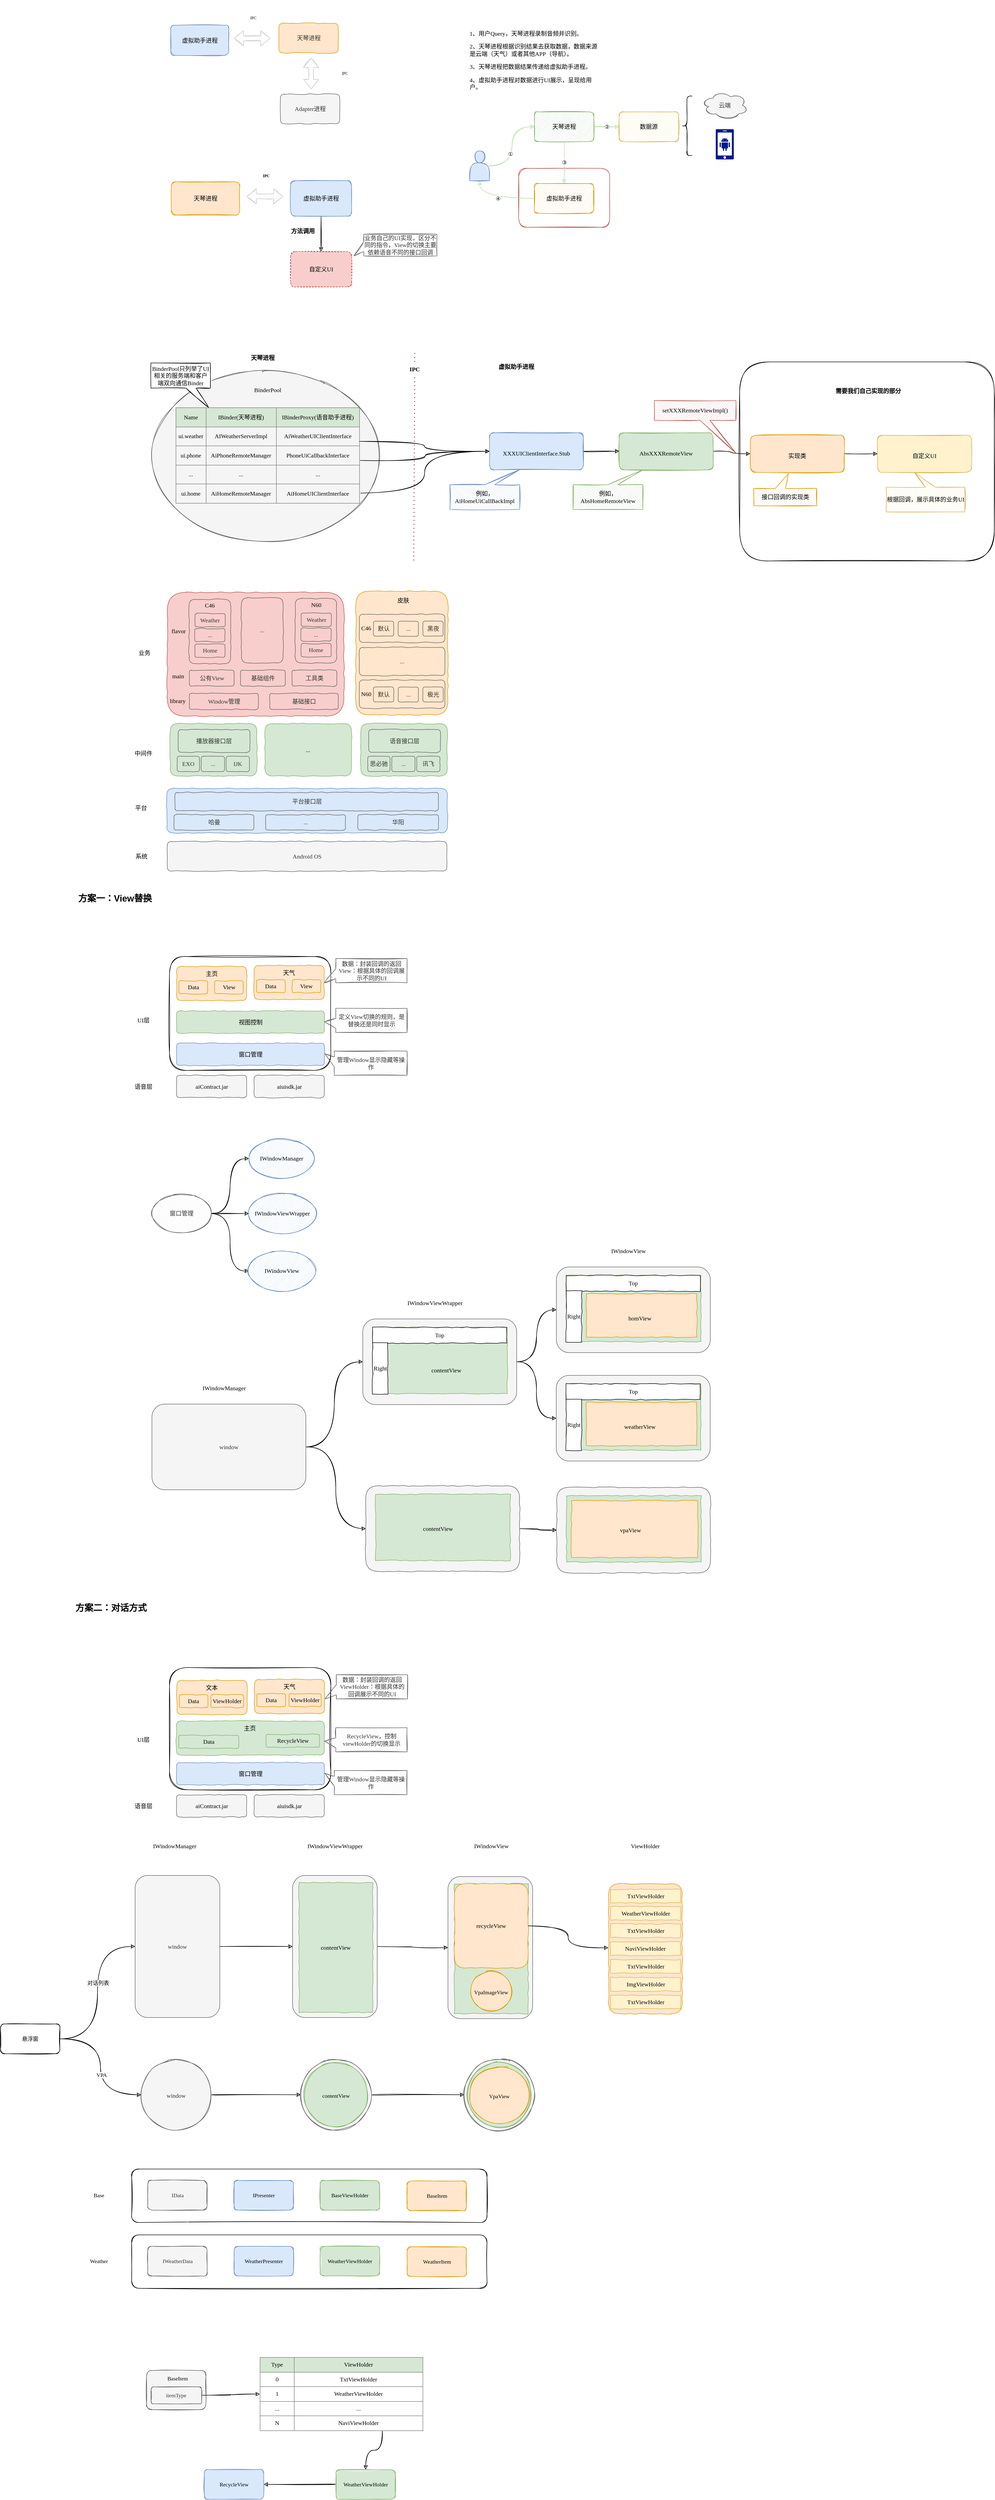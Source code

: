 <mxfile version="20.2.7" type="github">
  <diagram id="_rGLrGhf9AXiHFREIIix" name="第 1 页">
    <mxGraphModel dx="3493" dy="-14924" grid="0" gridSize="10" guides="1" tooltips="1" connect="1" arrows="1" fold="1" page="0" pageScale="1" pageWidth="827" pageHeight="1169" math="0" shadow="0">
      <root>
        <mxCell id="0" />
        <mxCell id="1" parent="0" />
        <mxCell id="9HJFVJztjO4CuhDOpASC-106" value="" style="rounded=1;whiteSpace=wrap;html=1;sketch=1;fillStyle=solid;fontFamily=Comic Sans MS;fontSize=11;fillColor=none;" vertex="1" parent="1">
          <mxGeometry x="-1760" y="20200" width="718" height="108" as="geometry" />
        </mxCell>
        <mxCell id="9HJFVJztjO4CuhDOpASC-68" style="edgeStyle=orthogonalEdgeStyle;curved=1;sketch=1;orthogonalLoop=1;jettySize=auto;html=1;exitX=1;exitY=0.5;exitDx=0;exitDy=0;entryX=0;entryY=0.5;entryDx=0;entryDy=0;fontSize=18;strokeColor=default;" edge="1" parent="1" source="9HJFVJztjO4CuhDOpASC-64" target="9HJFVJztjO4CuhDOpASC-66">
          <mxGeometry relative="1" as="geometry" />
        </mxCell>
        <mxCell id="9HJFVJztjO4CuhDOpASC-64" value="" style="rounded=1;whiteSpace=wrap;html=1;fillColor=#f5f5f5;fontColor=#333333;strokeColor=#666666;fontFamily=Comic Sans MS;" vertex="1" parent="1">
          <mxGeometry x="-1434.87" y="19607" width="171.13" height="287" as="geometry" />
        </mxCell>
        <mxCell id="9HJFVJztjO4CuhDOpASC-1" value="" style="rounded=1;whiteSpace=wrap;html=1;sketch=1;fillColor=none;strokeColor=#b85450;fillStyle=auto;" vertex="1" parent="1">
          <mxGeometry x="-978" y="16159" width="184" height="119" as="geometry" />
        </mxCell>
        <mxCell id="fodertxsaoSaykGRS7Xc-198" value="" style="rounded=1;whiteSpace=wrap;html=1;comic=1;sketch=0;fontFamily=Comic Sans MS;fillColor=#ffe6cc;strokeColor=#d79b00;" parent="1" vertex="1">
          <mxGeometry x="-1307" y="17013" width="186" height="250" as="geometry" />
        </mxCell>
        <mxCell id="fodertxsaoSaykGRS7Xc-255" value="..." style="rounded=1;whiteSpace=wrap;html=1;comic=1;sketch=0;fillColor=none;fontColor=#333333;strokeColor=#666666;fontFamily=Comic Sans MS;" parent="1" vertex="1">
          <mxGeometry x="-1300" y="17126.5" width="173" height="57.12" as="geometry" />
        </mxCell>
        <mxCell id="fodertxsaoSaykGRS7Xc-243" value="" style="rounded=1;whiteSpace=wrap;html=1;comic=1;sketch=0;fillColor=none;fontColor=#333333;strokeColor=#666666;fontFamily=Comic Sans MS;" parent="1" vertex="1">
          <mxGeometry x="-1300" y="17059.5" width="173" height="57.12" as="geometry" />
        </mxCell>
        <mxCell id="fodertxsaoSaykGRS7Xc-250" value="" style="rounded=1;whiteSpace=wrap;html=1;comic=1;sketch=0;fillColor=none;fontColor=#333333;strokeColor=#666666;fontFamily=Comic Sans MS;" parent="1" vertex="1">
          <mxGeometry x="-1300" y="17192.38" width="173" height="57.12" as="geometry" />
        </mxCell>
        <mxCell id="fodertxsaoSaykGRS7Xc-133" value="" style="rounded=1;whiteSpace=wrap;html=1;fillColor=#f5f5f5;fontColor=#333333;strokeColor=#666666;comic=1;fontFamily=Comic Sans MS;" parent="1" vertex="1">
          <mxGeometry x="-901.25" y="18823" width="311" height="173" as="geometry" />
        </mxCell>
        <mxCell id="fodertxsaoSaykGRS7Xc-134" value="" style="rounded=0;whiteSpace=wrap;html=1;fillColor=#d5e8d4;strokeColor=#82b366;sketch=0;comic=1;fontFamily=Comic Sans MS;" parent="1" vertex="1">
          <mxGeometry x="-881.25" y="18840" width="272" height="134" as="geometry" />
        </mxCell>
        <mxCell id="fodertxsaoSaykGRS7Xc-143" value="" style="rounded=0;whiteSpace=wrap;html=1;fillColor=#ffe6cc;strokeColor=#d79b00;sketch=0;comic=1;fontFamily=Comic Sans MS;" parent="1" vertex="1">
          <mxGeometry x="-871.25" y="18850" width="255.25" height="115" as="geometry" />
        </mxCell>
        <mxCell id="fodertxsaoSaykGRS7Xc-118" value="" style="rounded=1;whiteSpace=wrap;html=1;fillColor=#f5f5f5;fontColor=#333333;strokeColor=#666666;fontFamily=Comic Sans MS;" parent="1" vertex="1">
          <mxGeometry x="-901.75" y="18378" width="311" height="173" as="geometry" />
        </mxCell>
        <mxCell id="fodertxsaoSaykGRS7Xc-119" value="" style="rounded=0;whiteSpace=wrap;html=1;fillColor=#d5e8d4;strokeColor=#82b366;sketch=0;comic=1;fontFamily=Comic Sans MS;" parent="1" vertex="1">
          <mxGeometry x="-881.75" y="18395" width="272" height="134" as="geometry" />
        </mxCell>
        <mxCell id="fodertxsaoSaykGRS7Xc-1" style="edgeStyle=orthogonalEdgeStyle;curved=1;sketch=1;orthogonalLoop=1;jettySize=auto;html=1;exitX=0.5;exitY=1;exitDx=0;exitDy=0;fontFamily=Comic Sans MS;" parent="1" source="fodertxsaoSaykGRS7Xc-2" target="fodertxsaoSaykGRS7Xc-6" edge="1">
          <mxGeometry relative="1" as="geometry" />
        </mxCell>
        <mxCell id="fodertxsaoSaykGRS7Xc-2" value="虚拟助手进程" style="rounded=1;whiteSpace=wrap;html=1;comic=1;sketch=1;fontFamily=Comic Sans MS;strokeColor=#6c8ebf;fillColor=#dae8fc;fillStyle=solid;" parent="1" vertex="1">
          <mxGeometry x="-1439" y="16184" width="123.5" height="71.5" as="geometry" />
        </mxCell>
        <mxCell id="fodertxsaoSaykGRS7Xc-3" value="天琴进程" style="rounded=1;whiteSpace=wrap;html=1;comic=1;sketch=1;fontFamily=Comic Sans MS;strokeColor=#d79b00;fillColor=#ffe6cc;fillStyle=solid;" parent="1" vertex="1">
          <mxGeometry x="-1680" y="16186" width="138.5" height="67.5" as="geometry" />
        </mxCell>
        <mxCell id="fodertxsaoSaykGRS7Xc-4" value="" style="shape=flexArrow;endArrow=classic;startArrow=classic;html=1;sketch=1;fontFamily=Comic Sans MS;strokeColor=#CCCCCC;curved=1;" parent="1" edge="1">
          <mxGeometry width="100" height="100" relative="1" as="geometry">
            <mxPoint x="-1527.5" y="16215.5" as="sourcePoint" />
            <mxPoint x="-1453.5" y="16215.5" as="targetPoint" />
          </mxGeometry>
        </mxCell>
        <mxCell id="fodertxsaoSaykGRS7Xc-5" value="&lt;b&gt;IPC&lt;/b&gt;" style="text;html=1;strokeColor=none;fillColor=none;align=center;verticalAlign=middle;whiteSpace=wrap;rounded=0;comic=1;sketch=1;fillStyle=solid;fontFamily=Comic Sans MS;fontSize=8;" parent="1" vertex="1">
          <mxGeometry x="-1518.5" y="16159" width="60" height="30" as="geometry" />
        </mxCell>
        <mxCell id="fodertxsaoSaykGRS7Xc-136" value="" style="rounded=0;whiteSpace=wrap;html=1;fillColor=#ffe6cc;strokeColor=#d79b00;sketch=0;comic=1;fontFamily=Comic Sans MS;" parent="1" vertex="1">
          <mxGeometry x="-841" y="18432" width="223" height="88" as="geometry" />
        </mxCell>
        <mxCell id="fodertxsaoSaykGRS7Xc-6" value="自定义UI" style="rounded=1;whiteSpace=wrap;html=1;comic=1;sketch=1;fontFamily=Comic Sans MS;strokeColor=#b85450;fillColor=#f8cecc;fillStyle=solid;dashed=1;" parent="1" vertex="1">
          <mxGeometry x="-1439" y="16327" width="123.5" height="71.5" as="geometry" />
        </mxCell>
        <mxCell id="fodertxsaoSaykGRS7Xc-7" value="业务自己的UI实现，区分不同的指令，View的切换主要依赖语音不同的接口回调" style="shape=callout;whiteSpace=wrap;html=1;perimeter=calloutPerimeter;rounded=0;comic=1;sketch=1;flipH=0;flipV=1;direction=south;size=20;position=0.2;position2=0;fillColor=#f5f5f5;strokeColor=#666666;fontColor=#333333;fontFamily=Comic Sans MS;" parent="1" vertex="1">
          <mxGeometry x="-1311" y="16292" width="168" height="44" as="geometry" />
        </mxCell>
        <mxCell id="fodertxsaoSaykGRS7Xc-8" value="" style="rounded=1;whiteSpace=wrap;html=1;labelBackgroundColor=none;sketch=1;fillStyle=auto;curveFitting=0.05;fontFamily=Comic Sans MS;fontSize=20;fontColor=#000000;" parent="1" vertex="1">
          <mxGeometry x="-531.5" y="16550" width="514.5" height="402" as="geometry" />
        </mxCell>
        <mxCell id="fodertxsaoSaykGRS7Xc-9" style="edgeStyle=orthogonalEdgeStyle;curved=1;sketch=1;orthogonalLoop=1;jettySize=auto;html=1;exitX=1;exitY=0.5;exitDx=0;exitDy=0;entryX=0;entryY=0.5;entryDx=0;entryDy=0;fontFamily=Comic Sans MS;fontSize=12;fontColor=#000000;strokeColor=#000000;" parent="1" source="fodertxsaoSaykGRS7Xc-10" target="fodertxsaoSaykGRS7Xc-22" edge="1">
          <mxGeometry relative="1" as="geometry" />
        </mxCell>
        <mxCell id="fodertxsaoSaykGRS7Xc-10" value="&lt;span style=&quot;font-size: 12px;&quot;&gt;XXXUIClientInterface&lt;/span&gt;&lt;span style=&quot;font-size: 12px;&quot;&gt;.Stub&lt;/span&gt;" style="rounded=1;whiteSpace=wrap;html=1;labelBackgroundColor=none;sketch=1;fillStyle=solid;curveFitting=0.05;fontFamily=Comic Sans MS;fontSize=20;fillColor=#dae8fc;strokeColor=#6c8ebf;" parent="1" vertex="1">
          <mxGeometry x="-1037" y="16693" width="190" height="75" as="geometry" />
        </mxCell>
        <mxCell id="fodertxsaoSaykGRS7Xc-11" value="&lt;b&gt;天琴进程&lt;/b&gt;" style="text;html=1;strokeColor=none;fillColor=none;align=center;verticalAlign=middle;whiteSpace=wrap;rounded=0;labelBackgroundColor=none;sketch=1;fillStyle=auto;curveFitting=0.95;fontFamily=Comic Sans MS;fontSize=12;fontColor=#000000;" parent="1" vertex="1">
          <mxGeometry x="-1525" y="16527" width="60" height="30" as="geometry" />
        </mxCell>
        <mxCell id="fodertxsaoSaykGRS7Xc-12" value="" style="ellipse;whiteSpace=wrap;html=1;comic=1;sketch=1;fillStyle=solid;fontFamily=Comic Sans MS;strokeColor=#666666;fillColor=#f5f5f5;fontColor=#333333;" parent="1" vertex="1">
          <mxGeometry x="-1719" y="16571" width="460" height="339" as="geometry" />
        </mxCell>
        <mxCell id="fodertxsaoSaykGRS7Xc-13" value="BinderPool" style="text;html=1;strokeColor=none;fillColor=none;align=center;verticalAlign=middle;whiteSpace=wrap;rounded=0;comic=1;sketch=1;fillStyle=solid;fontFamily=Comic Sans MS;" parent="1" vertex="1">
          <mxGeometry x="-1515" y="16592" width="60" height="30" as="geometry" />
        </mxCell>
        <mxCell id="fodertxsaoSaykGRS7Xc-14" style="edgeStyle=orthogonalEdgeStyle;curved=1;sketch=1;orthogonalLoop=1;jettySize=auto;html=1;exitX=0.997;exitY=0.353;exitDx=0;exitDy=0;entryX=0;entryY=0.5;entryDx=0;entryDy=0;fontFamily=Comic Sans MS;fontSize=12;fontColor=#000000;strokeColor=#000000;exitPerimeter=0;" parent="1" source="fodertxsaoSaykGRS7Xc-17" target="fodertxsaoSaykGRS7Xc-10" edge="1">
          <mxGeometry relative="1" as="geometry" />
        </mxCell>
        <mxCell id="fodertxsaoSaykGRS7Xc-15" style="edgeStyle=orthogonalEdgeStyle;curved=1;sketch=1;orthogonalLoop=1;jettySize=auto;html=1;fontFamily=Comic Sans MS;fontSize=12;fontColor=#000000;strokeColor=#000000;" parent="1" target="fodertxsaoSaykGRS7Xc-10" edge="1">
          <mxGeometry relative="1" as="geometry">
            <mxPoint x="-1298" y="16749" as="sourcePoint" />
          </mxGeometry>
        </mxCell>
        <mxCell id="fodertxsaoSaykGRS7Xc-16" style="edgeStyle=orthogonalEdgeStyle;curved=1;sketch=1;orthogonalLoop=1;jettySize=auto;html=1;exitX=1.005;exitY=0.892;exitDx=0;exitDy=0;entryX=0;entryY=0.5;entryDx=0;entryDy=0;fontFamily=Comic Sans MS;fontSize=12;fontColor=#000000;strokeColor=#000000;exitPerimeter=0;" parent="1" source="fodertxsaoSaykGRS7Xc-17" target="fodertxsaoSaykGRS7Xc-10" edge="1">
          <mxGeometry relative="1" as="geometry" />
        </mxCell>
        <mxCell id="fodertxsaoSaykGRS7Xc-17" value="&lt;table border=&quot;1&quot; width=&quot;100%&quot; height=&quot;100%&quot; style=&quot;width:100%;height:100%;border-collapse:collapse;&quot;&gt;&lt;tbody&gt;&lt;tr&gt;&lt;td style=&quot;background-color: rgb(213, 232, 212);&quot;&gt;Name&lt;/td&gt;&lt;td style=&quot;background-color: rgb(213, 232, 212);&quot;&gt;IBinder(天琴进程)&lt;/td&gt;&lt;td style=&quot;background-color: rgb(213, 232, 212);&quot;&gt;IBinderProxy(语音助手进程)&lt;/td&gt;&lt;/tr&gt;&lt;tr&gt;&lt;td&gt;ui.weather&lt;br&gt;&lt;/td&gt;&lt;td&gt;&lt;div style=&quot;background-image: initial; background-position: initial; background-size: initial; background-repeat: initial; background-attachment: initial; background-origin: initial; background-clip: initial;&quot;&gt;AIWeatherServerImpl&lt;span style=&quot;color: #ff0000;&quot;&gt;&lt;/span&gt;&lt;/div&gt;&lt;/td&gt;&lt;td&gt;AiWeatherUIClientInterface&lt;br&gt;&lt;/td&gt;&lt;/tr&gt;&lt;tr&gt;&lt;td&gt;ui.phone&lt;/td&gt;&lt;td&gt;AiPhoneRemoteManager&lt;br&gt;&lt;/td&gt;&lt;td&gt;PhoneUiCallbackInterface&lt;br&gt;&lt;/td&gt;&lt;/tr&gt;&lt;tr&gt;&lt;td&gt;...&lt;/td&gt;&lt;td&gt;...&lt;/td&gt;&lt;td&gt;...&lt;/td&gt;&lt;/tr&gt;&lt;tr&gt;&lt;td&gt;ui.home&lt;/td&gt;&lt;td&gt;AiHomeRemoteManager&lt;br&gt;&lt;/td&gt;&lt;td&gt;AiHomeUIClientInterface&lt;br&gt;&lt;/td&gt;&lt;/tr&gt;&lt;/tbody&gt;&lt;/table&gt;" style="text;html=1;strokeColor=none;fillColor=none;overflow=fill;comic=1;sketch=1;fillStyle=solid;fontFamily=Comic Sans MS;align=center;" parent="1" vertex="1">
          <mxGeometry x="-1671" y="16642" width="372" height="194" as="geometry" />
        </mxCell>
        <mxCell id="fodertxsaoSaykGRS7Xc-18" value="BinderPool只列举了UI相关的服务端和客户端双向通信Binder" style="shape=callout;whiteSpace=wrap;html=1;perimeter=calloutPerimeter;rounded=0;labelBackgroundColor=none;sketch=1;fillStyle=auto;curveFitting=0.95;fontFamily=Comic Sans MS;fontSize=12;fontColor=#000000;flipH=1;size=39;position=0.24;position2=0.03;" parent="1" vertex="1">
          <mxGeometry x="-1721" y="16552" width="120" height="90" as="geometry" />
        </mxCell>
        <mxCell id="fodertxsaoSaykGRS7Xc-19" value="&lt;b&gt;虚拟助手进程&lt;/b&gt;" style="text;html=1;strokeColor=none;fillColor=none;align=center;verticalAlign=middle;whiteSpace=wrap;rounded=0;labelBackgroundColor=none;sketch=1;fillStyle=auto;curveFitting=0.95;fontFamily=Comic Sans MS;fontSize=12;fontColor=#000000;" parent="1" vertex="1">
          <mxGeometry x="-1022.0" y="16545" width="79.25" height="30" as="geometry" />
        </mxCell>
        <mxCell id="fodertxsaoSaykGRS7Xc-20" value="例如，AiHomeUiCallBackImpl" style="shape=callout;whiteSpace=wrap;html=1;perimeter=calloutPerimeter;rounded=0;labelBackgroundColor=none;sketch=1;fillStyle=auto;curveFitting=0.95;fontFamily=Comic Sans MS;fontSize=12;flipV=1;position2=1;fillColor=#dae8fc;strokeColor=#6c8ebf;" parent="1" vertex="1">
          <mxGeometry x="-1117" y="16768" width="141" height="80" as="geometry" />
        </mxCell>
        <mxCell id="fodertxsaoSaykGRS7Xc-21" style="edgeStyle=orthogonalEdgeStyle;curved=1;sketch=1;orthogonalLoop=1;jettySize=auto;html=1;exitX=1;exitY=0.5;exitDx=0;exitDy=0;entryX=0;entryY=0.5;entryDx=0;entryDy=0;fontFamily=Comic Sans MS;fontSize=12;fontColor=#000000;strokeColor=#000000;" parent="1" source="fodertxsaoSaykGRS7Xc-22" target="fodertxsaoSaykGRS7Xc-25" edge="1">
          <mxGeometry relative="1" as="geometry" />
        </mxCell>
        <mxCell id="fodertxsaoSaykGRS7Xc-22" value="&lt;span style=&quot;font-size: 12px;&quot;&gt;AbsXXXRemoteView&lt;/span&gt;" style="rounded=1;whiteSpace=wrap;html=1;labelBackgroundColor=none;sketch=1;fillStyle=solid;curveFitting=0.05;fontFamily=Comic Sans MS;fontSize=20;fillColor=#d5e8d4;strokeColor=#82b366;" parent="1" vertex="1">
          <mxGeometry x="-775" y="16693" width="190" height="75" as="geometry" />
        </mxCell>
        <mxCell id="fodertxsaoSaykGRS7Xc-23" value="例如，AbsHomeRemoteView" style="shape=callout;whiteSpace=wrap;html=1;perimeter=calloutPerimeter;rounded=0;labelBackgroundColor=none;sketch=1;fillStyle=auto;curveFitting=0.95;fontFamily=Comic Sans MS;fontSize=12;flipV=1;position2=1;fillColor=#d5e8d4;strokeColor=#82b366;" parent="1" vertex="1">
          <mxGeometry x="-868" y="16768" width="141" height="80" as="geometry" />
        </mxCell>
        <mxCell id="fodertxsaoSaykGRS7Xc-24" style="edgeStyle=orthogonalEdgeStyle;curved=1;sketch=1;orthogonalLoop=1;jettySize=auto;html=1;exitX=1;exitY=0.5;exitDx=0;exitDy=0;entryX=0;entryY=0.5;entryDx=0;entryDy=0;fontFamily=Comic Sans MS;fontSize=12;fontColor=#000000;strokeColor=#000000;" parent="1" source="fodertxsaoSaykGRS7Xc-25" target="fodertxsaoSaykGRS7Xc-27" edge="1">
          <mxGeometry relative="1" as="geometry" />
        </mxCell>
        <mxCell id="fodertxsaoSaykGRS7Xc-25" value="&lt;span style=&quot;font-size: 12px;&quot;&gt;实现类&lt;/span&gt;" style="rounded=1;whiteSpace=wrap;html=1;labelBackgroundColor=none;sketch=1;fillStyle=solid;curveFitting=0.05;fontFamily=Comic Sans MS;fontSize=20;fillColor=#ffe6cc;strokeColor=#d79b00;" parent="1" vertex="1">
          <mxGeometry x="-510" y="16698" width="190" height="75" as="geometry" />
        </mxCell>
        <mxCell id="fodertxsaoSaykGRS7Xc-26" value="接口回调的实现类" style="shape=callout;whiteSpace=wrap;html=1;perimeter=calloutPerimeter;rounded=0;labelBackgroundColor=none;sketch=1;fillStyle=auto;curveFitting=0.95;fontFamily=Comic Sans MS;fontSize=12;flipV=1;position2=0.45;fillColor=#ffe6cc;strokeColor=#d79b00;flipH=1;" parent="1" vertex="1">
          <mxGeometry x="-503" y="16775.5" width="127.5" height="65" as="geometry" />
        </mxCell>
        <mxCell id="fodertxsaoSaykGRS7Xc-27" value="&lt;span style=&quot;font-size: 12px;&quot;&gt;自定义UI&lt;/span&gt;" style="rounded=1;whiteSpace=wrap;html=1;labelBackgroundColor=none;sketch=1;fillStyle=solid;curveFitting=0.05;fontFamily=Comic Sans MS;fontSize=20;fillColor=#fff2cc;strokeColor=#d6b656;" parent="1" vertex="1">
          <mxGeometry x="-253" y="16698" width="190" height="75" as="geometry" />
        </mxCell>
        <mxCell id="fodertxsaoSaykGRS7Xc-28" value="根据回调，展示具体的业务UI" style="shape=callout;whiteSpace=wrap;html=1;perimeter=calloutPerimeter;rounded=0;labelBackgroundColor=none;sketch=1;fillStyle=auto;curveFitting=0.95;fontFamily=Comic Sans MS;fontSize=12;flipV=1;position2=0.36;fillColor=#fff2cc;strokeColor=#d6b656;" parent="1" vertex="1">
          <mxGeometry x="-235.5" y="16773" width="159" height="80" as="geometry" />
        </mxCell>
        <mxCell id="fodertxsaoSaykGRS7Xc-29" value="&lt;b&gt;需要我们自己实现的部分&lt;/b&gt;" style="text;html=1;strokeColor=none;fillColor=none;align=center;verticalAlign=middle;whiteSpace=wrap;rounded=0;labelBackgroundColor=none;sketch=1;fillStyle=auto;curveFitting=0.95;fontFamily=Comic Sans MS;fontSize=12;fontColor=#000000;" parent="1" vertex="1">
          <mxGeometry x="-341" y="16594" width="139" height="30" as="geometry" />
        </mxCell>
        <mxCell id="fodertxsaoSaykGRS7Xc-30" value="setXXXRemoteViewImpl()" style="shape=callout;whiteSpace=wrap;html=1;perimeter=calloutPerimeter;rounded=0;labelBackgroundColor=none;sketch=1;fillStyle=auto;curveFitting=0.95;fontFamily=Comic Sans MS;fontSize=12;position2=1;size=66;position=0.56;fillColor=#f8cecc;strokeColor=#b85450;" parent="1" vertex="1">
          <mxGeometry x="-704" y="16628" width="165" height="106" as="geometry" />
        </mxCell>
        <mxCell id="fodertxsaoSaykGRS7Xc-31" value="" style="endArrow=none;dashed=1;html=1;dashPattern=1 3;strokeWidth=2;rounded=0;fillColor=#f8cecc;strokeColor=#b85450;startArrow=none;fontFamily=Comic Sans MS;" parent="1" source="fodertxsaoSaykGRS7Xc-32" edge="1">
          <mxGeometry width="50" height="50" relative="1" as="geometry">
            <mxPoint x="-1190" y="16951" as="sourcePoint" />
            <mxPoint x="-1188" y="16528" as="targetPoint" />
          </mxGeometry>
        </mxCell>
        <mxCell id="fodertxsaoSaykGRS7Xc-32" value="&lt;b&gt;IPC&lt;/b&gt;" style="text;html=1;strokeColor=none;fillColor=none;align=center;verticalAlign=middle;whiteSpace=wrap;rounded=0;fontFamily=Comic Sans MS;" parent="1" vertex="1">
          <mxGeometry x="-1218" y="16550" width="60" height="30" as="geometry" />
        </mxCell>
        <mxCell id="fodertxsaoSaykGRS7Xc-34" value="" style="endArrow=none;dashed=1;html=1;dashPattern=1 3;strokeWidth=2;rounded=0;fillColor=#f8cecc;strokeColor=#b85450;fontFamily=Comic Sans MS;" parent="1" target="fodertxsaoSaykGRS7Xc-32" edge="1">
          <mxGeometry width="50" height="50" relative="1" as="geometry">
            <mxPoint x="-1190" y="16951" as="sourcePoint" />
            <mxPoint x="-1188" y="16528" as="targetPoint" />
          </mxGeometry>
        </mxCell>
        <mxCell id="fodertxsaoSaykGRS7Xc-69" value="" style="rounded=1;whiteSpace=wrap;html=1;comic=1;sketch=1;fillStyle=solid;fontFamily=Comic Sans MS;fontSize=8;strokeColor=#000000;" parent="1" vertex="1">
          <mxGeometry x="-1683.5" y="17751" width="326" height="230" as="geometry" />
        </mxCell>
        <mxCell id="fodertxsaoSaykGRS7Xc-70" value="&lt;span style=&quot;color: rgb(0, 0, 0);&quot;&gt;aiContract.jar&lt;/span&gt;" style="rounded=1;whiteSpace=wrap;html=1;comic=1;fontFamily=Comic Sans MS;fillColor=#f5f5f5;strokeColor=#666666;fontColor=#333333;" parent="1" vertex="1">
          <mxGeometry x="-1669.25" y="17991" width="141.75" height="45" as="geometry" />
        </mxCell>
        <mxCell id="fodertxsaoSaykGRS7Xc-72" value="窗口管理" style="rounded=1;whiteSpace=wrap;html=1;comic=1;fontFamily=Comic Sans MS;fillColor=#dae8fc;strokeColor=#6c8ebf;" parent="1" vertex="1">
          <mxGeometry x="-1669.25" y="17926" width="298.75" height="45" as="geometry" />
        </mxCell>
        <mxCell id="fodertxsaoSaykGRS7Xc-74" value="语音层" style="text;html=1;strokeColor=none;fillColor=none;align=center;verticalAlign=middle;whiteSpace=wrap;rounded=0;comic=1;fontFamily=Comic Sans MS;" parent="1" vertex="1">
          <mxGeometry x="-1766.5" y="17998.5" width="60" height="30" as="geometry" />
        </mxCell>
        <mxCell id="fodertxsaoSaykGRS7Xc-81" value="&lt;span style=&quot;color: rgb(0, 0, 0);&quot;&gt;aiuisdk.jar&lt;/span&gt;" style="rounded=1;whiteSpace=wrap;html=1;comic=1;fontFamily=Comic Sans MS;fillColor=#f5f5f5;strokeColor=#666666;fontColor=#333333;" parent="1" vertex="1">
          <mxGeometry x="-1512.5" y="17991" width="141.75" height="45" as="geometry" />
        </mxCell>
        <mxCell id="fodertxsaoSaykGRS7Xc-82" value="视图控制" style="rounded=1;whiteSpace=wrap;html=1;comic=1;fontFamily=Comic Sans MS;fillColor=#d5e8d4;strokeColor=#82b366;" parent="1" vertex="1">
          <mxGeometry x="-1669.25" y="17861" width="298.75" height="45" as="geometry" />
        </mxCell>
        <mxCell id="fodertxsaoSaykGRS7Xc-83" value="" style="rounded=1;whiteSpace=wrap;html=1;comic=1;fontFamily=Comic Sans MS;fillColor=#ffe6cc;strokeColor=#d79b00;" parent="1" vertex="1">
          <mxGeometry x="-1669.25" y="17771" width="141.75" height="69" as="geometry" />
        </mxCell>
        <mxCell id="fodertxsaoSaykGRS7Xc-84" value="Data" style="rounded=1;whiteSpace=wrap;html=1;comic=1;sketch=0;fillColor=#ffe6cc;strokeColor=#d79b00;fontFamily=Comic Sans MS;" parent="1" vertex="1">
          <mxGeometry x="-1664.5" y="17800" width="58" height="26" as="geometry" />
        </mxCell>
        <mxCell id="fodertxsaoSaykGRS7Xc-86" value="View" style="rounded=1;whiteSpace=wrap;html=1;comic=1;sketch=0;fillColor=#ffe6cc;strokeColor=#d79b00;fontFamily=Comic Sans MS;" parent="1" vertex="1">
          <mxGeometry x="-1592.5" y="17800" width="58" height="26" as="geometry" />
        </mxCell>
        <mxCell id="fodertxsaoSaykGRS7Xc-87" value="主页" style="text;html=1;strokeColor=none;fillColor=none;align=center;verticalAlign=middle;whiteSpace=wrap;rounded=0;comic=1;sketch=0;fontFamily=Comic Sans MS;" parent="1" vertex="1">
          <mxGeometry x="-1628.38" y="17771" width="60" height="30" as="geometry" />
        </mxCell>
        <mxCell id="fodertxsaoSaykGRS7Xc-88" value="" style="rounded=1;whiteSpace=wrap;html=1;comic=1;fontFamily=Comic Sans MS;fillColor=#ffe6cc;strokeColor=#d79b00;" parent="1" vertex="1">
          <mxGeometry x="-1512.5" y="17769" width="141.75" height="69" as="geometry" />
        </mxCell>
        <mxCell id="fodertxsaoSaykGRS7Xc-89" value="Data" style="rounded=1;whiteSpace=wrap;html=1;comic=1;sketch=0;fillColor=#ffe6cc;strokeColor=#d79b00;fontFamily=Comic Sans MS;" parent="1" vertex="1">
          <mxGeometry x="-1507.75" y="17798" width="58" height="26" as="geometry" />
        </mxCell>
        <mxCell id="fodertxsaoSaykGRS7Xc-90" value="View" style="rounded=1;whiteSpace=wrap;html=1;comic=1;sketch=0;fillColor=#ffe6cc;strokeColor=#d79b00;fontFamily=Comic Sans MS;" parent="1" vertex="1">
          <mxGeometry x="-1435.75" y="17798" width="58" height="26" as="geometry" />
        </mxCell>
        <mxCell id="fodertxsaoSaykGRS7Xc-91" value="天气" style="text;html=1;strokeColor=none;fillColor=none;align=center;verticalAlign=middle;whiteSpace=wrap;rounded=0;comic=1;sketch=0;fontFamily=Comic Sans MS;" parent="1" vertex="1">
          <mxGeometry x="-1471.63" y="17769" width="60" height="30" as="geometry" />
        </mxCell>
        <mxCell id="fodertxsaoSaykGRS7Xc-92" value="UI层" style="text;html=1;strokeColor=none;fillColor=none;align=center;verticalAlign=middle;whiteSpace=wrap;rounded=0;comic=1;fontFamily=Comic Sans MS;" parent="1" vertex="1">
          <mxGeometry x="-1766.5" y="17865" width="60" height="30" as="geometry" />
        </mxCell>
        <mxCell id="fodertxsaoSaykGRS7Xc-93" value="数据：封装回调的返回&lt;br&gt;View：根据具体的回调展示不同的UI" style="shape=callout;whiteSpace=wrap;html=1;perimeter=calloutPerimeter;comic=1;sketch=1;flipH=1;flipV=0;direction=north;size=23;position=0.17;position2=0;fillColor=#f5f5f5;strokeColor=#666666;fillStyle=hatch;fontColor=#333333;fontFamily=Comic Sans MS;" parent="1" vertex="1">
          <mxGeometry x="-1370.5" y="17755" width="167" height="49" as="geometry" />
        </mxCell>
        <mxCell id="fodertxsaoSaykGRS7Xc-94" value="定义View切换的规则，是替换还是同时显示" style="shape=callout;whiteSpace=wrap;html=1;perimeter=calloutPerimeter;comic=1;sketch=1;flipH=1;flipV=0;direction=north;size=23;position=0.17;position2=0.44;fillColor=#f5f5f5;strokeColor=#666666;fillStyle=hatch;fontColor=#333333;fontFamily=Comic Sans MS;" parent="1" vertex="1">
          <mxGeometry x="-1370.5" y="17855.5" width="167" height="49" as="geometry" />
        </mxCell>
        <mxCell id="fodertxsaoSaykGRS7Xc-95" value="管理Window显示隐藏等操作" style="shape=callout;whiteSpace=wrap;html=1;perimeter=calloutPerimeter;comic=1;sketch=1;flipH=1;flipV=0;direction=north;size=19;position=0.35;position2=0.89;fillColor=#f5f5f5;strokeColor=#666666;fillStyle=hatch;fontColor=#333333;base=20;fontFamily=Comic Sans MS;" parent="1" vertex="1">
          <mxGeometry x="-1369.5" y="17942" width="166" height="49" as="geometry" />
        </mxCell>
        <mxCell id="fodertxsaoSaykGRS7Xc-96" value="&lt;b&gt;方法调用&lt;/b&gt;" style="text;html=1;strokeColor=none;fillColor=none;align=center;verticalAlign=middle;whiteSpace=wrap;rounded=0;comic=1;sketch=1;fillStyle=hatch;fontFamily=Comic Sans MS;" parent="1" vertex="1">
          <mxGeometry x="-1444" y="16271" width="60" height="30" as="geometry" />
        </mxCell>
        <mxCell id="fodertxsaoSaykGRS7Xc-102" style="edgeStyle=orthogonalEdgeStyle;curved=1;sketch=1;orthogonalLoop=1;jettySize=auto;html=1;exitX=1;exitY=0.5;exitDx=0;exitDy=0;entryX=0;entryY=0.5;entryDx=0;entryDy=0;fontFamily=Comic Sans MS;" parent="1" source="fodertxsaoSaykGRS7Xc-98" target="fodertxsaoSaykGRS7Xc-99" edge="1">
          <mxGeometry relative="1" as="geometry" />
        </mxCell>
        <mxCell id="fodertxsaoSaykGRS7Xc-103" style="edgeStyle=orthogonalEdgeStyle;curved=1;sketch=1;orthogonalLoop=1;jettySize=auto;html=1;exitX=1;exitY=0.5;exitDx=0;exitDy=0;entryX=0;entryY=0.5;entryDx=0;entryDy=0;fontFamily=Comic Sans MS;" parent="1" source="fodertxsaoSaykGRS7Xc-98" target="fodertxsaoSaykGRS7Xc-100" edge="1">
          <mxGeometry relative="1" as="geometry" />
        </mxCell>
        <mxCell id="fodertxsaoSaykGRS7Xc-104" style="edgeStyle=orthogonalEdgeStyle;curved=1;sketch=1;orthogonalLoop=1;jettySize=auto;html=1;exitX=1;exitY=0.5;exitDx=0;exitDy=0;entryX=0;entryY=0.5;entryDx=0;entryDy=0;fontFamily=Comic Sans MS;" parent="1" source="fodertxsaoSaykGRS7Xc-98" target="fodertxsaoSaykGRS7Xc-101" edge="1">
          <mxGeometry relative="1" as="geometry" />
        </mxCell>
        <mxCell id="fodertxsaoSaykGRS7Xc-98" value="窗口管理" style="ellipse;whiteSpace=wrap;html=1;comic=1;sketch=1;fillStyle=hatch;fillColor=#f5f5f5;fontColor=#333333;strokeColor=#666666;fontFamily=Comic Sans MS;" parent="1" vertex="1">
          <mxGeometry x="-1719" y="18230" width="120" height="80" as="geometry" />
        </mxCell>
        <mxCell id="fodertxsaoSaykGRS7Xc-99" value="IWindowManager" style="ellipse;whiteSpace=wrap;html=1;comic=1;sketch=1;fillStyle=hatch;fillColor=#dae8fc;strokeColor=#6c8ebf;fontFamily=Comic Sans MS;" parent="1" vertex="1">
          <mxGeometry x="-1523.25" y="18119" width="132.25" height="80" as="geometry" />
        </mxCell>
        <mxCell id="fodertxsaoSaykGRS7Xc-100" value="IWindowViewWrapper" style="ellipse;whiteSpace=wrap;html=1;comic=1;sketch=1;fillStyle=hatch;fillColor=#dae8fc;strokeColor=#6c8ebf;fontFamily=Comic Sans MS;" parent="1" vertex="1">
          <mxGeometry x="-1523.25" y="18230" width="135.25" height="80" as="geometry" />
        </mxCell>
        <mxCell id="fodertxsaoSaykGRS7Xc-101" value="IWindowView" style="ellipse;whiteSpace=wrap;html=1;comic=1;sketch=1;fillStyle=hatch;fillColor=#dae8fc;strokeColor=#6c8ebf;fontFamily=Comic Sans MS;" parent="1" vertex="1">
          <mxGeometry x="-1523.25" y="18346" width="133.25" height="80" as="geometry" />
        </mxCell>
        <mxCell id="fodertxsaoSaykGRS7Xc-105" style="edgeStyle=orthogonalEdgeStyle;orthogonalLoop=1;jettySize=auto;html=1;exitX=1;exitY=0.5;exitDx=0;exitDy=0;curved=1;sketch=1;fontFamily=Comic Sans MS;" parent="1" source="fodertxsaoSaykGRS7Xc-107" target="fodertxsaoSaykGRS7Xc-112" edge="1">
          <mxGeometry relative="1" as="geometry" />
        </mxCell>
        <mxCell id="fodertxsaoSaykGRS7Xc-106" style="edgeStyle=orthogonalEdgeStyle;curved=1;sketch=1;orthogonalLoop=1;jettySize=auto;html=1;exitX=1;exitY=0.5;exitDx=0;exitDy=0;entryX=0;entryY=0.5;entryDx=0;entryDy=0;fontFamily=Comic Sans MS;" parent="1" source="fodertxsaoSaykGRS7Xc-107" target="fodertxsaoSaykGRS7Xc-130" edge="1">
          <mxGeometry relative="1" as="geometry" />
        </mxCell>
        <mxCell id="fodertxsaoSaykGRS7Xc-107" value="&lt;font&gt;window&lt;/font&gt;" style="rounded=1;whiteSpace=wrap;html=1;fillColor=#f5f5f5;fontColor=#333333;strokeColor=#666666;fontFamily=Comic Sans MS;" parent="1" vertex="1">
          <mxGeometry x="-1719" y="18655" width="311" height="173" as="geometry" />
        </mxCell>
        <mxCell id="fodertxsaoSaykGRS7Xc-109" value="IWindowManager" style="text;html=1;strokeColor=none;fillColor=none;align=center;verticalAlign=middle;whiteSpace=wrap;rounded=0;fontFamily=Comic Sans MS;" parent="1" vertex="1">
          <mxGeometry x="-1603" y="18608" width="60" height="30" as="geometry" />
        </mxCell>
        <mxCell id="fodertxsaoSaykGRS7Xc-110" style="edgeStyle=orthogonalEdgeStyle;curved=1;sketch=1;orthogonalLoop=1;jettySize=auto;html=1;exitX=1;exitY=0.5;exitDx=0;exitDy=0;entryX=0;entryY=0.5;entryDx=0;entryDy=0;fontFamily=Comic Sans MS;" parent="1" source="fodertxsaoSaykGRS7Xc-112" target="fodertxsaoSaykGRS7Xc-118" edge="1">
          <mxGeometry relative="1" as="geometry" />
        </mxCell>
        <mxCell id="fodertxsaoSaykGRS7Xc-111" style="edgeStyle=orthogonalEdgeStyle;curved=1;sketch=1;orthogonalLoop=1;jettySize=auto;html=1;exitX=1;exitY=0.5;exitDx=0;exitDy=0;entryX=0;entryY=0.5;entryDx=0;entryDy=0;fontFamily=Comic Sans MS;" parent="1" source="fodertxsaoSaykGRS7Xc-112" target="fodertxsaoSaykGRS7Xc-137" edge="1">
          <mxGeometry relative="1" as="geometry">
            <mxPoint x="-902" y="18705.551" as="targetPoint" />
          </mxGeometry>
        </mxCell>
        <mxCell id="fodertxsaoSaykGRS7Xc-112" value="" style="rounded=1;whiteSpace=wrap;html=1;fillColor=#f5f5f5;fontColor=#333333;strokeColor=#666666;fontFamily=Comic Sans MS;" parent="1" vertex="1">
          <mxGeometry x="-1293" y="18483" width="311" height="173" as="geometry" />
        </mxCell>
        <mxCell id="fodertxsaoSaykGRS7Xc-113" value="" style="rounded=0;whiteSpace=wrap;html=1;fillColor=#d5e8d4;strokeColor=#82b366;sketch=0;comic=1;fontFamily=Comic Sans MS;" parent="1" vertex="1">
          <mxGeometry x="-1273" y="18500" width="272" height="134" as="geometry" />
        </mxCell>
        <mxCell id="fodertxsaoSaykGRS7Xc-114" value="IWindowViewWrapper" style="text;html=1;strokeColor=none;fillColor=none;align=center;verticalAlign=middle;whiteSpace=wrap;rounded=0;fontFamily=Comic Sans MS;" parent="1" vertex="1">
          <mxGeometry x="-1177" y="18436" width="60" height="30" as="geometry" />
        </mxCell>
        <mxCell id="fodertxsaoSaykGRS7Xc-115" value="Top" style="rounded=0;whiteSpace=wrap;html=1;comic=1;sketch=0;fontFamily=Comic Sans MS;" parent="1" vertex="1">
          <mxGeometry x="-1273.25" y="18500" width="271" height="32" as="geometry" />
        </mxCell>
        <mxCell id="fodertxsaoSaykGRS7Xc-116" value="Right" style="rounded=0;whiteSpace=wrap;html=1;comic=1;sketch=0;fontFamily=Comic Sans MS;" parent="1" vertex="1">
          <mxGeometry x="-1273" y="18531" width="31" height="104" as="geometry" />
        </mxCell>
        <mxCell id="fodertxsaoSaykGRS7Xc-117" value="contentView" style="text;html=1;strokeColor=none;fillColor=none;align=center;verticalAlign=middle;whiteSpace=wrap;rounded=0;comic=1;sketch=0;fontFamily=Comic Sans MS;" parent="1" vertex="1">
          <mxGeometry x="-1154.25" y="18572" width="60" height="30" as="geometry" />
        </mxCell>
        <mxCell id="fodertxsaoSaykGRS7Xc-120" value="IWindowView" style="text;html=1;strokeColor=none;fillColor=none;align=center;verticalAlign=middle;whiteSpace=wrap;rounded=0;fontFamily=Comic Sans MS;" parent="1" vertex="1">
          <mxGeometry x="-785.75" y="18331" width="60" height="30" as="geometry" />
        </mxCell>
        <mxCell id="fodertxsaoSaykGRS7Xc-121" value="Top" style="rounded=0;whiteSpace=wrap;html=1;comic=1;sketch=0;fontFamily=Comic Sans MS;" parent="1" vertex="1">
          <mxGeometry x="-882" y="18395" width="271" height="32" as="geometry" />
        </mxCell>
        <mxCell id="fodertxsaoSaykGRS7Xc-122" value="Right" style="rounded=0;whiteSpace=wrap;html=1;comic=1;sketch=0;fontFamily=Comic Sans MS;" parent="1" vertex="1">
          <mxGeometry x="-881.75" y="18426" width="31" height="104" as="geometry" />
        </mxCell>
        <mxCell id="fodertxsaoSaykGRS7Xc-123" value="homView" style="text;html=1;strokeColor=none;fillColor=none;align=center;verticalAlign=middle;whiteSpace=wrap;rounded=0;comic=1;sketch=0;fontFamily=Comic Sans MS;" parent="1" vertex="1">
          <mxGeometry x="-763" y="18467" width="60" height="30" as="geometry" />
        </mxCell>
        <mxCell id="fodertxsaoSaykGRS7Xc-129" style="edgeStyle=orthogonalEdgeStyle;curved=1;sketch=1;orthogonalLoop=1;jettySize=auto;html=1;exitX=1;exitY=0.5;exitDx=0;exitDy=0;entryX=0;entryY=0.5;entryDx=0;entryDy=0;fontFamily=Comic Sans MS;" parent="1" source="fodertxsaoSaykGRS7Xc-130" target="fodertxsaoSaykGRS7Xc-133" edge="1">
          <mxGeometry relative="1" as="geometry" />
        </mxCell>
        <mxCell id="fodertxsaoSaykGRS7Xc-130" value="" style="rounded=1;whiteSpace=wrap;html=1;fillColor=#f5f5f5;fontColor=#333333;strokeColor=#666666;comic=1;fontFamily=Comic Sans MS;" parent="1" vertex="1">
          <mxGeometry x="-1287" y="18820" width="311" height="173" as="geometry" />
        </mxCell>
        <mxCell id="fodertxsaoSaykGRS7Xc-131" value="" style="rounded=0;whiteSpace=wrap;html=1;fillColor=#d5e8d4;strokeColor=#82b366;sketch=0;comic=1;fontFamily=Comic Sans MS;" parent="1" vertex="1">
          <mxGeometry x="-1267" y="18837" width="272" height="134" as="geometry" />
        </mxCell>
        <mxCell id="fodertxsaoSaykGRS7Xc-132" value="contentView" style="text;html=1;strokeColor=none;fillColor=none;align=center;verticalAlign=middle;whiteSpace=wrap;rounded=0;comic=1;sketch=0;fontFamily=Comic Sans MS;" parent="1" vertex="1">
          <mxGeometry x="-1171" y="18891.5" width="60" height="30" as="geometry" />
        </mxCell>
        <mxCell id="fodertxsaoSaykGRS7Xc-135" value="vpaView" style="text;html=1;strokeColor=none;fillColor=none;align=center;verticalAlign=middle;whiteSpace=wrap;rounded=0;comic=1;sketch=0;fontFamily=Comic Sans MS;" parent="1" vertex="1">
          <mxGeometry x="-782" y="18894.5" width="60" height="30" as="geometry" />
        </mxCell>
        <mxCell id="fodertxsaoSaykGRS7Xc-137" value="" style="rounded=1;whiteSpace=wrap;html=1;fillColor=#f5f5f5;fontColor=#333333;strokeColor=#666666;fontFamily=Comic Sans MS;" parent="1" vertex="1">
          <mxGeometry x="-902" y="18597" width="311" height="173" as="geometry" />
        </mxCell>
        <mxCell id="fodertxsaoSaykGRS7Xc-138" value="" style="rounded=0;whiteSpace=wrap;html=1;fillColor=#d5e8d4;strokeColor=#82b366;sketch=0;comic=1;fontFamily=Comic Sans MS;" parent="1" vertex="1">
          <mxGeometry x="-882" y="18614" width="272" height="134" as="geometry" />
        </mxCell>
        <mxCell id="fodertxsaoSaykGRS7Xc-139" value="" style="rounded=0;whiteSpace=wrap;html=1;fillColor=#ffe6cc;strokeColor=#d79b00;sketch=0;comic=1;fontFamily=Comic Sans MS;" parent="1" vertex="1">
          <mxGeometry x="-841.25" y="18651" width="223" height="88" as="geometry" />
        </mxCell>
        <mxCell id="fodertxsaoSaykGRS7Xc-140" value="Top" style="rounded=0;whiteSpace=wrap;html=1;comic=1;sketch=0;fontFamily=Comic Sans MS;" parent="1" vertex="1">
          <mxGeometry x="-882.25" y="18614" width="271" height="32" as="geometry" />
        </mxCell>
        <mxCell id="fodertxsaoSaykGRS7Xc-141" value="Right" style="rounded=0;whiteSpace=wrap;html=1;comic=1;sketch=0;fontFamily=Comic Sans MS;" parent="1" vertex="1">
          <mxGeometry x="-882" y="18645" width="31" height="104" as="geometry" />
        </mxCell>
        <mxCell id="fodertxsaoSaykGRS7Xc-142" value="weatherView" style="text;html=1;strokeColor=none;fillColor=none;align=center;verticalAlign=middle;whiteSpace=wrap;rounded=0;comic=1;sketch=0;fontFamily=Comic Sans MS;" parent="1" vertex="1">
          <mxGeometry x="-763.25" y="18686" width="60" height="30" as="geometry" />
        </mxCell>
        <mxCell id="fodertxsaoSaykGRS7Xc-144" value="&lt;span style=&quot;color: rgb(51, 51, 51); font-family: &amp;quot;Comic Sans MS&amp;quot;;&quot;&gt;Adapter进程&lt;/span&gt;" style="rounded=1;whiteSpace=wrap;html=1;comic=1;fillColor=#f5f5f5;fontColor=#333333;strokeColor=#666666;" parent="1" vertex="1">
          <mxGeometry x="-1459.5" y="16009" width="120" height="60" as="geometry" />
        </mxCell>
        <mxCell id="fodertxsaoSaykGRS7Xc-145" value="&lt;span style=&quot;color: rgb(51, 51, 51); font-family: &amp;quot;Comic Sans MS&amp;quot;;&quot;&gt;天琴进程&lt;/span&gt;" style="rounded=1;whiteSpace=wrap;html=1;comic=1;fillColor=#ffe6cc;strokeColor=#d79b00;" parent="1" vertex="1">
          <mxGeometry x="-1462.5" y="15866" width="120" height="60" as="geometry" />
        </mxCell>
        <mxCell id="fodertxsaoSaykGRS7Xc-146" value="" style="shape=flexArrow;endArrow=classic;startArrow=classic;html=1;sketch=1;fontFamily=Comic Sans MS;strokeColor=#CCCCCC;curved=1;" parent="1" edge="1">
          <mxGeometry width="100" height="100" relative="1" as="geometry">
            <mxPoint x="-1397.25" y="15936" as="sourcePoint" />
            <mxPoint x="-1397.5" y="15999" as="targetPoint" />
          </mxGeometry>
        </mxCell>
        <mxCell id="fodertxsaoSaykGRS7Xc-147" value="虚拟助手进程" style="rounded=1;whiteSpace=wrap;html=1;comic=1;sketch=1;fontFamily=Comic Sans MS;strokeColor=#6c8ebf;fillColor=#dae8fc;fillStyle=solid;" parent="1" vertex="1">
          <mxGeometry x="-1681" y="15870" width="117.5" height="61" as="geometry" />
        </mxCell>
        <mxCell id="fodertxsaoSaykGRS7Xc-148" value="" style="shape=flexArrow;endArrow=classic;startArrow=classic;html=1;sketch=1;fontFamily=Comic Sans MS;strokeColor=#CCCCCC;curved=1;" parent="1" edge="1">
          <mxGeometry width="100" height="100" relative="1" as="geometry">
            <mxPoint x="-1553.5" y="15896.5" as="sourcePoint" />
            <mxPoint x="-1479.5" y="15896.5" as="targetPoint" />
          </mxGeometry>
        </mxCell>
        <mxCell id="fodertxsaoSaykGRS7Xc-149" value="IPC" style="text;html=1;strokeColor=none;fillColor=none;align=center;verticalAlign=middle;whiteSpace=wrap;rounded=0;comic=1;sketch=1;fillStyle=solid;fontFamily=Comic Sans MS;fontSize=8;" parent="1" vertex="1">
          <mxGeometry x="-1544.5" y="15840" width="60" height="30" as="geometry" />
        </mxCell>
        <mxCell id="fodertxsaoSaykGRS7Xc-150" value="IPC" style="text;html=1;strokeColor=none;fillColor=none;align=center;verticalAlign=middle;whiteSpace=wrap;rounded=0;comic=1;sketch=1;fillStyle=solid;fontFamily=Comic Sans MS;fontSize=8;" parent="1" vertex="1">
          <mxGeometry x="-1359" y="15952" width="60" height="30" as="geometry" />
        </mxCell>
        <mxCell id="fodertxsaoSaykGRS7Xc-171" value="②" style="edgeStyle=orthogonalEdgeStyle;curved=1;sketch=1;orthogonalLoop=1;jettySize=auto;html=1;exitX=1;exitY=0.5;exitDx=0;exitDy=0;entryX=0;entryY=0.5;entryDx=0;entryDy=0;fontFamily=Comic Sans MS;strokeColor=#B9E0A5;" parent="1" source="fodertxsaoSaykGRS7Xc-154" target="fodertxsaoSaykGRS7Xc-158" edge="1">
          <mxGeometry relative="1" as="geometry" />
        </mxCell>
        <mxCell id="fodertxsaoSaykGRS7Xc-172" value="③" style="edgeStyle=orthogonalEdgeStyle;curved=1;sketch=1;orthogonalLoop=1;jettySize=auto;html=1;exitX=0.5;exitY=1;exitDx=0;exitDy=0;fontFamily=Comic Sans MS;strokeColor=#B9E0A5;" parent="1" source="fodertxsaoSaykGRS7Xc-154" target="fodertxsaoSaykGRS7Xc-156" edge="1">
          <mxGeometry relative="1" as="geometry" />
        </mxCell>
        <mxCell id="fodertxsaoSaykGRS7Xc-154" value="天琴进程" style="rounded=1;whiteSpace=wrap;html=1;sketch=1;curveFitting=0.05;fontFamily=Comic Sans MS;fillColor=#d5e8d4;strokeColor=#82b366;" parent="1" vertex="1">
          <mxGeometry x="-946.0" y="16045" width="120" height="60" as="geometry" />
        </mxCell>
        <mxCell id="fodertxsaoSaykGRS7Xc-173" value="④" style="edgeStyle=orthogonalEdgeStyle;curved=1;sketch=1;orthogonalLoop=1;jettySize=auto;html=1;exitX=0;exitY=0.5;exitDx=0;exitDy=0;entryX=0.5;entryY=1;entryDx=0;entryDy=0;fontFamily=Comic Sans MS;strokeColor=#B9E0A5;" parent="1" source="fodertxsaoSaykGRS7Xc-156" target="fodertxsaoSaykGRS7Xc-168" edge="1">
          <mxGeometry relative="1" as="geometry" />
        </mxCell>
        <mxCell id="fodertxsaoSaykGRS7Xc-156" value="虚拟助手进程" style="rounded=1;whiteSpace=wrap;html=1;sketch=1;curveFitting=0.05;fontFamily=Comic Sans MS;fillColor=#ffe6cc;strokeColor=#d79b00;" parent="1" vertex="1">
          <mxGeometry x="-946.25" y="16189.75" width="120" height="60" as="geometry" />
        </mxCell>
        <mxCell id="fodertxsaoSaykGRS7Xc-157" value="&lt;h1&gt;&lt;br&gt;&lt;/h1&gt;&lt;p&gt;1、用户Query，天琴进程录制音频并识别。&lt;/p&gt;&lt;p&gt;2、天琴进程根据识别结果去获取数据，数据来源是云端（天气）或者其他APP（导航）。&lt;/p&gt;&lt;p&gt;3、天琴进程把数据结果传递给虚拟助手进程。&lt;/p&gt;&lt;p&gt;4、虚拟助手进程对数据进行UI展示，呈现给用户。&lt;/p&gt;" style="text;html=1;strokeColor=none;fillColor=none;spacing=5;spacingTop=-20;whiteSpace=wrap;overflow=hidden;rounded=0;sketch=1;curveFitting=0.05;fontFamily=Comic Sans MS;fontColor=#000000;" parent="1" vertex="1">
          <mxGeometry x="-1082" y="15829" width="267" height="184" as="geometry" />
        </mxCell>
        <mxCell id="fodertxsaoSaykGRS7Xc-158" value="数据源" style="rounded=1;whiteSpace=wrap;html=1;sketch=1;curveFitting=0.05;fontFamily=Comic Sans MS;fillColor=#fff2cc;strokeColor=#d6b656;" parent="1" vertex="1">
          <mxGeometry x="-775" y="16045" width="120" height="60" as="geometry" />
        </mxCell>
        <mxCell id="fodertxsaoSaykGRS7Xc-170" style="edgeStyle=orthogonalEdgeStyle;curved=1;sketch=1;orthogonalLoop=1;jettySize=auto;html=1;exitX=0.9;exitY=0.5;exitDx=0;exitDy=0;exitPerimeter=0;entryX=0;entryY=0.5;entryDx=0;entryDy=0;fontFamily=Comic Sans MS;fillColor=#d5e8d4;strokeColor=#B9E0A5;" parent="1" source="fodertxsaoSaykGRS7Xc-168" target="fodertxsaoSaykGRS7Xc-154" edge="1">
          <mxGeometry relative="1" as="geometry" />
        </mxCell>
        <mxCell id="fodertxsaoSaykGRS7Xc-174" value="①" style="edgeLabel;html=1;align=center;verticalAlign=middle;resizable=0;points=[];fontFamily=Comic Sans MS;" parent="fodertxsaoSaykGRS7Xc-170" vertex="1" connectable="0">
          <mxGeometry x="-0.159" y="4" relative="1" as="geometry">
            <mxPoint y="-1" as="offset" />
          </mxGeometry>
        </mxCell>
        <mxCell id="fodertxsaoSaykGRS7Xc-168" value="" style="shape=actor;whiteSpace=wrap;html=1;comic=1;sketch=1;fillStyle=solid;fontFamily=Comic Sans MS;fillColor=#dae8fc;strokeColor=#6c8ebf;" parent="1" vertex="1">
          <mxGeometry x="-1077" y="16124" width="40" height="60" as="geometry" />
        </mxCell>
        <mxCell id="fodertxsaoSaykGRS7Xc-175" value="" style="shape=curlyBracket;whiteSpace=wrap;html=1;rounded=1;comic=1;sketch=1;fillStyle=solid;fontFamily=Comic Sans MS;" parent="1" vertex="1">
          <mxGeometry x="-647.75" y="16013" width="20" height="120" as="geometry" />
        </mxCell>
        <mxCell id="fodertxsaoSaykGRS7Xc-176" value="云端" style="ellipse;shape=cloud;whiteSpace=wrap;html=1;comic=1;sketch=1;fillStyle=solid;fontFamily=Comic Sans MS;fillColor=#f5f5f5;fontColor=#333333;strokeColor=#666666;" parent="1" vertex="1">
          <mxGeometry x="-609" y="16003" width="95" height="57" as="geometry" />
        </mxCell>
        <mxCell id="fodertxsaoSaykGRS7Xc-177" value="" style="sketch=0;aspect=fixed;pointerEvents=1;shadow=0;dashed=0;html=1;strokeColor=none;labelPosition=center;verticalLabelPosition=bottom;verticalAlign=top;align=center;fillColor=#00188D;shape=mxgraph.mscae.enterprise.android_phone;comic=0;fillStyle=solid;fontFamily=Comic Sans MS;" parent="1" vertex="1">
          <mxGeometry x="-579.8" y="16080" width="36.6" height="61" as="geometry" />
        </mxCell>
        <mxCell id="fodertxsaoSaykGRS7Xc-179" value="Android OS" style="rounded=1;whiteSpace=wrap;html=1;sketch=0;comic=1;fillColor=#f5f5f5;fontColor=#333333;strokeColor=#666666;fontFamily=Comic Sans MS;" parent="1" vertex="1">
          <mxGeometry x="-1688" y="17518.5" width="565" height="60" as="geometry" />
        </mxCell>
        <mxCell id="fodertxsaoSaykGRS7Xc-180" value="系统" style="text;html=1;strokeColor=none;fillColor=none;align=center;verticalAlign=middle;whiteSpace=wrap;rounded=0;comic=1;sketch=0;fontFamily=Comic Sans MS;" parent="1" vertex="1">
          <mxGeometry x="-1770" y="17533.5" width="60" height="30" as="geometry" />
        </mxCell>
        <mxCell id="fodertxsaoSaykGRS7Xc-181" value="" style="rounded=1;whiteSpace=wrap;html=1;sketch=0;comic=1;fillColor=#dae8fc;strokeColor=#6c8ebf;fontFamily=Comic Sans MS;" parent="1" vertex="1">
          <mxGeometry x="-1689" y="17411.5" width="567" height="90" as="geometry" />
        </mxCell>
        <mxCell id="fodertxsaoSaykGRS7Xc-182" value="平台" style="text;html=1;strokeColor=none;fillColor=none;align=center;verticalAlign=middle;whiteSpace=wrap;rounded=0;comic=1;sketch=0;fontFamily=Comic Sans MS;" parent="1" vertex="1">
          <mxGeometry x="-1771" y="17436" width="60" height="30" as="geometry" />
        </mxCell>
        <mxCell id="fodertxsaoSaykGRS7Xc-188" value="平台接口层" style="rounded=1;whiteSpace=wrap;html=1;comic=1;sketch=0;fillColor=none;fontColor=#333333;strokeColor=#666666;fontFamily=Comic Sans MS;" parent="1" vertex="1">
          <mxGeometry x="-1672.5" y="17419.5" width="532.5" height="37" as="geometry" />
        </mxCell>
        <mxCell id="fodertxsaoSaykGRS7Xc-189" value="哈曼" style="rounded=1;whiteSpace=wrap;html=1;comic=1;sketch=0;fillColor=none;fontColor=#333333;strokeColor=#666666;fontFamily=Comic Sans MS;" parent="1" vertex="1">
          <mxGeometry x="-1674.5" y="17464.5" width="161.5" height="31" as="geometry" />
        </mxCell>
        <mxCell id="fodertxsaoSaykGRS7Xc-190" value="华阳" style="rounded=1;whiteSpace=wrap;html=1;comic=1;sketch=0;fillColor=none;fontColor=#333333;strokeColor=#666666;fontFamily=Comic Sans MS;" parent="1" vertex="1">
          <mxGeometry x="-1303" y="17464.5" width="163" height="31" as="geometry" />
        </mxCell>
        <mxCell id="fodertxsaoSaykGRS7Xc-191" value="..." style="rounded=1;whiteSpace=wrap;html=1;comic=1;sketch=0;fillColor=none;fontColor=#333333;strokeColor=#666666;fontFamily=Comic Sans MS;" parent="1" vertex="1">
          <mxGeometry x="-1489.38" y="17464.5" width="161.5" height="31" as="geometry" />
        </mxCell>
        <mxCell id="fodertxsaoSaykGRS7Xc-192" value="" style="rounded=1;whiteSpace=wrap;html=1;comic=1;sketch=0;fontFamily=Comic Sans MS;fillColor=#d5e8d4;strokeColor=#82b366;" parent="1" vertex="1">
          <mxGeometry x="-1682" y="17280.5" width="175" height="106" as="geometry" />
        </mxCell>
        <mxCell id="fodertxsaoSaykGRS7Xc-193" value="播放器接口层" style="rounded=1;whiteSpace=wrap;html=1;comic=1;sketch=0;fillColor=none;fontColor=#333333;strokeColor=#666666;fontFamily=Comic Sans MS;" parent="1" vertex="1">
          <mxGeometry x="-1666" y="17292.5" width="145" height="46" as="geometry" />
        </mxCell>
        <mxCell id="fodertxsaoSaykGRS7Xc-194" value="EXO" style="rounded=1;whiteSpace=wrap;html=1;comic=1;sketch=0;fillColor=none;fontColor=#333333;strokeColor=#666666;fontFamily=Comic Sans MS;" parent="1" vertex="1">
          <mxGeometry x="-1668" y="17346.5" width="45" height="31" as="geometry" />
        </mxCell>
        <mxCell id="fodertxsaoSaykGRS7Xc-195" value="IJK" style="rounded=1;whiteSpace=wrap;html=1;comic=1;sketch=0;fillColor=none;fontColor=#333333;strokeColor=#666666;fontFamily=Comic Sans MS;" parent="1" vertex="1">
          <mxGeometry x="-1569" y="17346.5" width="47" height="31" as="geometry" />
        </mxCell>
        <mxCell id="fodertxsaoSaykGRS7Xc-196" value="中间件" style="text;html=1;strokeColor=none;fillColor=none;align=center;verticalAlign=middle;whiteSpace=wrap;rounded=0;comic=1;sketch=0;fontFamily=Comic Sans MS;" parent="1" vertex="1">
          <mxGeometry x="-1766" y="17325.5" width="60" height="30" as="geometry" />
        </mxCell>
        <mxCell id="fodertxsaoSaykGRS7Xc-197" value="" style="rounded=1;whiteSpace=wrap;html=1;sketch=0;comic=1;fillColor=#f8cecc;strokeColor=#b85450;fontFamily=Comic Sans MS;" parent="1" vertex="1">
          <mxGeometry x="-1688" y="17015.5" width="357" height="250" as="geometry" />
        </mxCell>
        <mxCell id="fodertxsaoSaykGRS7Xc-199" value="皮肤" style="text;html=1;strokeColor=none;fillColor=none;align=center;verticalAlign=middle;whiteSpace=wrap;rounded=0;comic=1;sketch=0;fontFamily=Comic Sans MS;" parent="1" vertex="1">
          <mxGeometry x="-1240.88" y="17016.5" width="60" height="30" as="geometry" />
        </mxCell>
        <mxCell id="fodertxsaoSaykGRS7Xc-202" value="Window管理" style="rounded=1;whiteSpace=wrap;html=1;comic=1;sketch=0;fillColor=none;fontColor=#333333;strokeColor=#666666;fontFamily=Comic Sans MS;" parent="1" vertex="1">
          <mxGeometry x="-1643.5" y="17219.5" width="139.5" height="32.25" as="geometry" />
        </mxCell>
        <mxCell id="fodertxsaoSaykGRS7Xc-203" value="main" style="text;html=1;strokeColor=none;fillColor=none;align=center;verticalAlign=middle;whiteSpace=wrap;rounded=0;comic=1;sketch=0;fontFamily=Comic Sans MS;" parent="1" vertex="1">
          <mxGeometry x="-1696" y="17170.19" width="60" height="30" as="geometry" />
        </mxCell>
        <mxCell id="fodertxsaoSaykGRS7Xc-204" value="C46" style="text;html=1;strokeColor=none;fillColor=none;align=center;verticalAlign=middle;whiteSpace=wrap;rounded=0;comic=1;sketch=0;fontFamily=Comic Sans MS;" parent="1" vertex="1">
          <mxGeometry x="-1632" y="17026.5" width="60" height="30" as="geometry" />
        </mxCell>
        <mxCell id="fodertxsaoSaykGRS7Xc-205" value="公有View" style="rounded=1;whiteSpace=wrap;html=1;comic=1;sketch=0;fillColor=none;fontColor=#333333;strokeColor=#666666;fontFamily=Comic Sans MS;" parent="1" vertex="1">
          <mxGeometry x="-1643.5" y="17172.5" width="90.5" height="32.25" as="geometry" />
        </mxCell>
        <mxCell id="fodertxsaoSaykGRS7Xc-206" value="Weather" style="rounded=1;whiteSpace=wrap;html=1;comic=1;sketch=0;fillColor=none;fontColor=#333333;strokeColor=#666666;fontFamily=Comic Sans MS;" parent="1" vertex="1">
          <mxGeometry x="-1632" y="17058.38" width="61" height="26.62" as="geometry" />
        </mxCell>
        <mxCell id="fodertxsaoSaykGRS7Xc-207" value="..." style="rounded=1;whiteSpace=wrap;html=1;comic=1;sketch=0;fillColor=none;fontColor=#333333;strokeColor=#666666;fontFamily=Comic Sans MS;" parent="1" vertex="1">
          <mxGeometry x="-1632.5" y="17088.5" width="61" height="26.62" as="geometry" />
        </mxCell>
        <mxCell id="fodertxsaoSaykGRS7Xc-208" value="Home" style="rounded=1;whiteSpace=wrap;html=1;comic=1;sketch=0;fillColor=none;fontColor=#333333;strokeColor=#666666;fontFamily=Comic Sans MS;" parent="1" vertex="1">
          <mxGeometry x="-1632.25" y="17120" width="61" height="26.62" as="geometry" />
        </mxCell>
        <mxCell id="fodertxsaoSaykGRS7Xc-209" value="业务" style="text;html=1;strokeColor=none;fillColor=none;align=center;verticalAlign=middle;whiteSpace=wrap;rounded=0;comic=1;sketch=0;fontFamily=Comic Sans MS;" parent="1" vertex="1">
          <mxGeometry x="-1764" y="17123" width="60" height="30" as="geometry" />
        </mxCell>
        <mxCell id="fodertxsaoSaykGRS7Xc-210" value="..." style="rounded=1;whiteSpace=wrap;html=1;comic=1;sketch=0;fillColor=none;fontColor=#333333;strokeColor=#666666;fontFamily=Comic Sans MS;" parent="1" vertex="1">
          <mxGeometry x="-1619.38" y="17346.5" width="47" height="31" as="geometry" />
        </mxCell>
        <mxCell id="fodertxsaoSaykGRS7Xc-211" value="..." style="rounded=1;whiteSpace=wrap;html=1;comic=1;sketch=0;fontFamily=Comic Sans MS;fillColor=#d5e8d4;strokeColor=#82b366;" parent="1" vertex="1">
          <mxGeometry x="-1490.75" y="17280.5" width="175" height="106" as="geometry" />
        </mxCell>
        <mxCell id="fodertxsaoSaykGRS7Xc-216" value="" style="rounded=1;whiteSpace=wrap;html=1;comic=1;sketch=0;fontFamily=Comic Sans MS;fillColor=#d5e8d4;strokeColor=#82b366;" parent="1" vertex="1">
          <mxGeometry x="-1297" y="17280.5" width="175" height="106" as="geometry" />
        </mxCell>
        <mxCell id="fodertxsaoSaykGRS7Xc-217" value="语音接口层" style="rounded=1;whiteSpace=wrap;html=1;comic=1;sketch=0;fillColor=none;fontColor=#333333;strokeColor=#666666;fontFamily=Comic Sans MS;" parent="1" vertex="1">
          <mxGeometry x="-1281" y="17292.5" width="145" height="46" as="geometry" />
        </mxCell>
        <mxCell id="fodertxsaoSaykGRS7Xc-218" value="思必驰" style="rounded=1;whiteSpace=wrap;html=1;comic=1;sketch=0;fillColor=none;fontColor=#333333;strokeColor=#666666;fontFamily=Comic Sans MS;" parent="1" vertex="1">
          <mxGeometry x="-1283" y="17346.5" width="45" height="31" as="geometry" />
        </mxCell>
        <mxCell id="fodertxsaoSaykGRS7Xc-219" value="讯飞" style="rounded=1;whiteSpace=wrap;html=1;comic=1;sketch=0;fillColor=none;fontColor=#333333;strokeColor=#666666;fontFamily=Comic Sans MS;" parent="1" vertex="1">
          <mxGeometry x="-1184" y="17346.5" width="47" height="31" as="geometry" />
        </mxCell>
        <mxCell id="fodertxsaoSaykGRS7Xc-220" value="..." style="rounded=1;whiteSpace=wrap;html=1;comic=1;sketch=0;fillColor=none;fontColor=#333333;strokeColor=#666666;fontFamily=Comic Sans MS;" parent="1" vertex="1">
          <mxGeometry x="-1234.38" y="17346.5" width="47" height="31" as="geometry" />
        </mxCell>
        <mxCell id="fodertxsaoSaykGRS7Xc-221" value="library" style="text;html=1;strokeColor=none;fillColor=none;align=center;verticalAlign=middle;whiteSpace=wrap;rounded=0;comic=1;sketch=0;fontFamily=Comic Sans MS;" parent="1" vertex="1">
          <mxGeometry x="-1697.5" y="17219.5" width="60" height="30" as="geometry" />
        </mxCell>
        <mxCell id="fodertxsaoSaykGRS7Xc-227" value="..." style="rounded=1;whiteSpace=wrap;html=1;comic=1;sketch=0;fillColor=none;fontColor=#333333;strokeColor=#666666;fontFamily=Comic Sans MS;" parent="1" vertex="1">
          <mxGeometry x="-1538" y="17026.5" width="84" height="131.5" as="geometry" />
        </mxCell>
        <mxCell id="fodertxsaoSaykGRS7Xc-226" value="" style="rounded=1;whiteSpace=wrap;html=1;comic=1;sketch=0;fillColor=none;fontColor=#333333;strokeColor=#666666;fontFamily=Comic Sans MS;" parent="1" vertex="1">
          <mxGeometry x="-1644" y="17029.5" width="84" height="130" as="geometry" />
        </mxCell>
        <mxCell id="fodertxsaoSaykGRS7Xc-228" value="flavor" style="text;html=1;strokeColor=none;fillColor=none;align=center;verticalAlign=middle;whiteSpace=wrap;rounded=0;comic=1;sketch=0;fontFamily=Comic Sans MS;" parent="1" vertex="1">
          <mxGeometry x="-1695" y="17079" width="60" height="30" as="geometry" />
        </mxCell>
        <mxCell id="fodertxsaoSaykGRS7Xc-229" value="N60" style="text;html=1;strokeColor=none;fillColor=none;align=center;verticalAlign=middle;whiteSpace=wrap;rounded=0;comic=1;sketch=0;fontFamily=Comic Sans MS;" parent="1" vertex="1">
          <mxGeometry x="-1417.5" y="17025.5" width="60" height="30" as="geometry" />
        </mxCell>
        <mxCell id="fodertxsaoSaykGRS7Xc-230" value="Weather" style="rounded=1;whiteSpace=wrap;html=1;comic=1;sketch=0;fillColor=none;fontColor=#333333;strokeColor=#666666;fontFamily=Comic Sans MS;" parent="1" vertex="1">
          <mxGeometry x="-1417.5" y="17057.38" width="61" height="26.62" as="geometry" />
        </mxCell>
        <mxCell id="fodertxsaoSaykGRS7Xc-231" value="..." style="rounded=1;whiteSpace=wrap;html=1;comic=1;sketch=0;fillColor=none;fontColor=#333333;strokeColor=#666666;fontFamily=Comic Sans MS;" parent="1" vertex="1">
          <mxGeometry x="-1418" y="17087.5" width="61" height="26.62" as="geometry" />
        </mxCell>
        <mxCell id="fodertxsaoSaykGRS7Xc-232" value="Home" style="rounded=1;whiteSpace=wrap;html=1;comic=1;sketch=0;fillColor=none;fontColor=#333333;strokeColor=#666666;fontFamily=Comic Sans MS;" parent="1" vertex="1">
          <mxGeometry x="-1417.75" y="17119" width="61" height="26.62" as="geometry" />
        </mxCell>
        <mxCell id="fodertxsaoSaykGRS7Xc-233" value="" style="rounded=1;whiteSpace=wrap;html=1;comic=1;sketch=0;fillColor=none;fontColor=#333333;strokeColor=#666666;fontFamily=Comic Sans MS;" parent="1" vertex="1">
          <mxGeometry x="-1429.5" y="17028" width="84" height="130" as="geometry" />
        </mxCell>
        <mxCell id="fodertxsaoSaykGRS7Xc-235" value="基础接口" style="rounded=1;whiteSpace=wrap;html=1;comic=1;sketch=0;fillColor=none;fontColor=#333333;strokeColor=#666666;fontFamily=Comic Sans MS;" parent="1" vertex="1">
          <mxGeometry x="-1481" y="17219.5" width="138.5" height="32.25" as="geometry" />
        </mxCell>
        <mxCell id="fodertxsaoSaykGRS7Xc-236" value="基础组件" style="rounded=1;whiteSpace=wrap;html=1;comic=1;sketch=0;fillColor=none;fontColor=#333333;strokeColor=#666666;fontFamily=Comic Sans MS;" parent="1" vertex="1">
          <mxGeometry x="-1540" y="17172.5" width="90.5" height="32.25" as="geometry" />
        </mxCell>
        <mxCell id="fodertxsaoSaykGRS7Xc-237" value="工具类" style="rounded=1;whiteSpace=wrap;html=1;comic=1;sketch=0;fillColor=none;fontColor=#333333;strokeColor=#666666;fontFamily=Comic Sans MS;" parent="1" vertex="1">
          <mxGeometry x="-1436" y="17172.5" width="90.5" height="32.25" as="geometry" />
        </mxCell>
        <mxCell id="fodertxsaoSaykGRS7Xc-241" value="默认" style="rounded=1;whiteSpace=wrap;html=1;comic=1;sketch=0;fillColor=none;fontColor=#333333;strokeColor=#666666;fontFamily=Comic Sans MS;" parent="1" vertex="1">
          <mxGeometry x="-1271.5" y="17073.62" width="41" height="30.25" as="geometry" />
        </mxCell>
        <mxCell id="fodertxsaoSaykGRS7Xc-242" value="C46" style="text;html=1;strokeColor=none;fillColor=none;align=center;verticalAlign=middle;whiteSpace=wrap;rounded=0;comic=1;sketch=0;fontFamily=Comic Sans MS;" parent="1" vertex="1">
          <mxGeometry x="-1316" y="17072.75" width="60" height="30" as="geometry" />
        </mxCell>
        <mxCell id="fodertxsaoSaykGRS7Xc-246" value="..." style="rounded=1;whiteSpace=wrap;html=1;comic=1;sketch=0;fillColor=none;fontColor=#333333;strokeColor=#666666;fontFamily=Comic Sans MS;" parent="1" vertex="1">
          <mxGeometry x="-1221.5" y="17073.87" width="41" height="30.25" as="geometry" />
        </mxCell>
        <mxCell id="fodertxsaoSaykGRS7Xc-247" value="黑夜" style="rounded=1;whiteSpace=wrap;html=1;comic=1;sketch=0;fillColor=none;fontColor=#333333;strokeColor=#666666;fontFamily=Comic Sans MS;" parent="1" vertex="1">
          <mxGeometry x="-1171.5" y="17073.62" width="41" height="30.25" as="geometry" />
        </mxCell>
        <mxCell id="fodertxsaoSaykGRS7Xc-248" value="默认" style="rounded=1;whiteSpace=wrap;html=1;comic=1;sketch=0;fillColor=none;fontColor=#333333;strokeColor=#666666;fontFamily=Comic Sans MS;" parent="1" vertex="1">
          <mxGeometry x="-1271.5" y="17206.5" width="41" height="30.25" as="geometry" />
        </mxCell>
        <mxCell id="fodertxsaoSaykGRS7Xc-249" value="N60" style="text;html=1;strokeColor=none;fillColor=none;align=center;verticalAlign=middle;whiteSpace=wrap;rounded=0;comic=1;sketch=0;fontFamily=Comic Sans MS;" parent="1" vertex="1">
          <mxGeometry x="-1316" y="17205.63" width="60" height="30" as="geometry" />
        </mxCell>
        <mxCell id="fodertxsaoSaykGRS7Xc-251" value="..." style="rounded=1;whiteSpace=wrap;html=1;comic=1;sketch=0;fillColor=none;fontColor=#333333;strokeColor=#666666;fontFamily=Comic Sans MS;" parent="1" vertex="1">
          <mxGeometry x="-1221.5" y="17206.75" width="41" height="30.25" as="geometry" />
        </mxCell>
        <mxCell id="fodertxsaoSaykGRS7Xc-252" value="极光" style="rounded=1;whiteSpace=wrap;html=1;comic=1;sketch=0;fillColor=none;fontColor=#333333;strokeColor=#666666;fontFamily=Comic Sans MS;" parent="1" vertex="1">
          <mxGeometry x="-1171.5" y="17206.5" width="41" height="30.25" as="geometry" />
        </mxCell>
        <mxCell id="9HJFVJztjO4CuhDOpASC-2" value="&lt;font style=&quot;font-size: 18px;&quot;&gt;&lt;b&gt;方案一：View替换&lt;/b&gt;&lt;/font&gt;" style="text;html=1;strokeColor=none;fillColor=none;align=center;verticalAlign=middle;whiteSpace=wrap;rounded=0;sketch=1;fillStyle=auto;" vertex="1" parent="1">
          <mxGeometry x="-1876" y="17619" width="165" height="30" as="geometry" />
        </mxCell>
        <mxCell id="9HJFVJztjO4CuhDOpASC-3" value="&lt;font style=&quot;font-size: 18px;&quot;&gt;&lt;b&gt;方案二：对话方式&lt;/b&gt;&lt;/font&gt;" style="text;html=1;strokeColor=none;fillColor=none;align=center;verticalAlign=middle;whiteSpace=wrap;rounded=0;sketch=1;fillStyle=auto;" vertex="1" parent="1">
          <mxGeometry x="-1884" y="19052" width="165" height="30" as="geometry" />
        </mxCell>
        <mxCell id="9HJFVJztjO4CuhDOpASC-4" value="" style="rounded=1;whiteSpace=wrap;html=1;comic=1;sketch=1;fillStyle=solid;fontFamily=Comic Sans MS;fontSize=8;strokeColor=#000000;" vertex="1" parent="1">
          <mxGeometry x="-1683.5" y="19187" width="326" height="247" as="geometry" />
        </mxCell>
        <mxCell id="9HJFVJztjO4CuhDOpASC-5" value="&lt;span style=&quot;color: rgb(0, 0, 0);&quot;&gt;aiContract.jar&lt;/span&gt;" style="rounded=1;whiteSpace=wrap;html=1;comic=1;fontFamily=Comic Sans MS;fillColor=#f5f5f5;strokeColor=#666666;fontColor=#333333;" vertex="1" parent="1">
          <mxGeometry x="-1669.25" y="19444" width="141.75" height="45" as="geometry" />
        </mxCell>
        <mxCell id="9HJFVJztjO4CuhDOpASC-6" value="窗口管理" style="rounded=1;whiteSpace=wrap;html=1;comic=1;fontFamily=Comic Sans MS;fillColor=#dae8fc;strokeColor=#6c8ebf;" vertex="1" parent="1">
          <mxGeometry x="-1669.25" y="19379" width="298.75" height="45" as="geometry" />
        </mxCell>
        <mxCell id="9HJFVJztjO4CuhDOpASC-7" value="语音层" style="text;html=1;strokeColor=none;fillColor=none;align=center;verticalAlign=middle;whiteSpace=wrap;rounded=0;comic=1;fontFamily=Comic Sans MS;" vertex="1" parent="1">
          <mxGeometry x="-1766.5" y="19451.5" width="60" height="30" as="geometry" />
        </mxCell>
        <mxCell id="9HJFVJztjO4CuhDOpASC-8" value="&lt;span style=&quot;color: rgb(0, 0, 0);&quot;&gt;aiuisdk.jar&lt;/span&gt;" style="rounded=1;whiteSpace=wrap;html=1;comic=1;fontFamily=Comic Sans MS;fillColor=#f5f5f5;strokeColor=#666666;fontColor=#333333;" vertex="1" parent="1">
          <mxGeometry x="-1512.5" y="19444" width="141.75" height="45" as="geometry" />
        </mxCell>
        <mxCell id="9HJFVJztjO4CuhDOpASC-10" value="" style="rounded=1;whiteSpace=wrap;html=1;comic=1;fontFamily=Comic Sans MS;fillColor=#d5e8d4;strokeColor=#82b366;" vertex="1" parent="1">
          <mxGeometry x="-1669.75" y="19295" width="299.25" height="69" as="geometry" />
        </mxCell>
        <mxCell id="9HJFVJztjO4CuhDOpASC-11" value="Data" style="rounded=1;whiteSpace=wrap;html=1;comic=1;sketch=0;fillColor=#d5e8d4;strokeColor=#82b366;fontFamily=Comic Sans MS;" vertex="1" parent="1">
          <mxGeometry x="-1665" y="19324" width="121.5" height="26" as="geometry" />
        </mxCell>
        <mxCell id="9HJFVJztjO4CuhDOpASC-12" value="RecycleView" style="rounded=1;whiteSpace=wrap;html=1;comic=1;sketch=0;fillColor=#d5e8d4;strokeColor=#82b366;fontFamily=Comic Sans MS;" vertex="1" parent="1">
          <mxGeometry x="-1488.5" y="19322" width="108.37" height="26" as="geometry" />
        </mxCell>
        <mxCell id="9HJFVJztjO4CuhDOpASC-13" value="主页" style="text;html=1;strokeColor=none;fillColor=none;align=center;verticalAlign=middle;whiteSpace=wrap;rounded=0;comic=1;sketch=0;fontFamily=Comic Sans MS;" vertex="1" parent="1">
          <mxGeometry x="-1551" y="19295" width="60" height="30" as="geometry" />
        </mxCell>
        <mxCell id="9HJFVJztjO4CuhDOpASC-18" value="UI层" style="text;html=1;strokeColor=none;fillColor=none;align=center;verticalAlign=middle;whiteSpace=wrap;rounded=0;comic=1;fontFamily=Comic Sans MS;" vertex="1" parent="1">
          <mxGeometry x="-1766.5" y="19318" width="60" height="30" as="geometry" />
        </mxCell>
        <mxCell id="9HJFVJztjO4CuhDOpASC-19" value="数据：封装回调的返回&lt;br&gt;ViewHolder：根据具体的回调展示不同的UI" style="shape=callout;whiteSpace=wrap;html=1;perimeter=calloutPerimeter;comic=1;sketch=1;flipH=1;flipV=0;direction=north;size=23;position=0.17;position2=0;fillColor=#f5f5f5;strokeColor=#666666;fillStyle=hatch;fontColor=#333333;fontFamily=Comic Sans MS;" vertex="1" parent="1">
          <mxGeometry x="-1369.5" y="19201.5" width="167" height="49" as="geometry" />
        </mxCell>
        <mxCell id="9HJFVJztjO4CuhDOpASC-20" value="RecycleView，控制viewHolder的切换显示" style="shape=callout;whiteSpace=wrap;html=1;perimeter=calloutPerimeter;comic=1;sketch=1;flipH=1;flipV=0;direction=north;size=23;position=0.17;position2=0.44;fillColor=#f5f5f5;strokeColor=#666666;fillStyle=hatch;fontColor=#333333;fontFamily=Comic Sans MS;" vertex="1" parent="1">
          <mxGeometry x="-1370.5" y="19308.5" width="167" height="49" as="geometry" />
        </mxCell>
        <mxCell id="9HJFVJztjO4CuhDOpASC-21" value="管理Window显示隐藏等操作" style="shape=callout;whiteSpace=wrap;html=1;perimeter=calloutPerimeter;comic=1;sketch=1;flipH=1;flipV=0;direction=north;size=19;position=0.35;position2=0.89;fillColor=#f5f5f5;strokeColor=#666666;fillStyle=hatch;fontColor=#333333;base=20;fontFamily=Comic Sans MS;" vertex="1" parent="1">
          <mxGeometry x="-1369.5" y="19395" width="166" height="49" as="geometry" />
        </mxCell>
        <mxCell id="9HJFVJztjO4CuhDOpASC-65" style="edgeStyle=orthogonalEdgeStyle;orthogonalLoop=1;jettySize=auto;html=1;exitX=1;exitY=0.5;exitDx=0;exitDy=0;fontSize=18;strokeColor=default;curved=1;sketch=1;" edge="1" parent="1" source="9HJFVJztjO4CuhDOpASC-29" target="9HJFVJztjO4CuhDOpASC-64">
          <mxGeometry relative="1" as="geometry" />
        </mxCell>
        <mxCell id="9HJFVJztjO4CuhDOpASC-29" value="&lt;font&gt;window&lt;/font&gt;" style="rounded=1;whiteSpace=wrap;html=1;fillColor=#f5f5f5;fontColor=#333333;strokeColor=#666666;fontFamily=Comic Sans MS;" vertex="1" parent="1">
          <mxGeometry x="-1753" y="19607" width="171.13" height="287" as="geometry" />
        </mxCell>
        <mxCell id="9HJFVJztjO4CuhDOpASC-30" value="IWindowManager" style="text;html=1;strokeColor=none;fillColor=none;align=center;verticalAlign=middle;whiteSpace=wrap;rounded=0;fontFamily=Comic Sans MS;" vertex="1" parent="1">
          <mxGeometry x="-1702.87" y="19533" width="60" height="30" as="geometry" />
        </mxCell>
        <mxCell id="9HJFVJztjO4CuhDOpASC-35" value="IWindowViewWrapper" style="text;html=1;strokeColor=none;fillColor=none;align=center;verticalAlign=middle;whiteSpace=wrap;rounded=0;fontFamily=Comic Sans MS;" vertex="1" parent="1">
          <mxGeometry x="-1379.3" y="19533" width="60" height="30" as="geometry" />
        </mxCell>
        <mxCell id="9HJFVJztjO4CuhDOpASC-39" value="IWindowView" style="text;html=1;strokeColor=none;fillColor=none;align=center;verticalAlign=middle;whiteSpace=wrap;rounded=0;fontFamily=Comic Sans MS;" vertex="1" parent="1">
          <mxGeometry x="-1063.24" y="19533" width="60" height="30" as="geometry" />
        </mxCell>
        <mxCell id="9HJFVJztjO4CuhDOpASC-45" value="contentView" style="rounded=0;whiteSpace=wrap;html=1;fillColor=#d5e8d4;strokeColor=#82b366;sketch=0;comic=1;fontFamily=Comic Sans MS;" vertex="1" parent="1">
          <mxGeometry x="-1421.62" y="19621.5" width="148.75" height="262.5" as="geometry" />
        </mxCell>
        <mxCell id="9HJFVJztjO4CuhDOpASC-59" value="ViewHolder" style="text;html=1;strokeColor=none;fillColor=none;align=center;verticalAlign=middle;whiteSpace=wrap;rounded=0;fontFamily=Comic Sans MS;" vertex="1" parent="1">
          <mxGeometry x="-751.81" y="19533" width="60" height="30" as="geometry" />
        </mxCell>
        <mxCell id="9HJFVJztjO4CuhDOpASC-66" value="" style="rounded=1;whiteSpace=wrap;html=1;fillColor=#f5f5f5;fontColor=#333333;strokeColor=#666666;fontFamily=Comic Sans MS;" vertex="1" parent="1">
          <mxGeometry x="-1120.87" y="19609.25" width="171.13" height="287" as="geometry" />
        </mxCell>
        <mxCell id="9HJFVJztjO4CuhDOpASC-67" value="contentView" style="rounded=0;whiteSpace=wrap;html=1;fillColor=#d5e8d4;strokeColor=#82b366;sketch=0;comic=1;fontFamily=Comic Sans MS;" vertex="1" parent="1">
          <mxGeometry x="-1107.62" y="19623.75" width="148.75" height="262.5" as="geometry" />
        </mxCell>
        <mxCell id="9HJFVJztjO4CuhDOpASC-69" value="recycleView" style="rounded=1;whiteSpace=wrap;html=1;fillColor=#ffe6cc;strokeColor=#d79b00;sketch=0;comic=1;fontFamily=Comic Sans MS;" vertex="1" parent="1">
          <mxGeometry x="-1107.62" y="19623.75" width="148.75" height="170.25" as="geometry" />
        </mxCell>
        <mxCell id="9HJFVJztjO4CuhDOpASC-72" value="" style="rounded=1;whiteSpace=wrap;html=1;fillColor=#ffe6cc;strokeColor=#d79b00;sketch=0;comic=1;fontFamily=Comic Sans MS;" vertex="1" parent="1">
          <mxGeometry x="-796.18" y="19623.75" width="148.75" height="262.5" as="geometry" />
        </mxCell>
        <mxCell id="9HJFVJztjO4CuhDOpASC-60" value="TxtViewHolder" style="rounded=0;whiteSpace=wrap;html=1;fillColor=#fff2cc;strokeColor=#d6b656;sketch=0;comic=1;fontFamily=Comic Sans MS;" vertex="1" parent="1">
          <mxGeometry x="-792.37" y="19635" width="141.5" height="27.5" as="geometry" />
        </mxCell>
        <mxCell id="9HJFVJztjO4CuhDOpASC-73" value="WeatherViewHolder" style="rounded=0;whiteSpace=wrap;html=1;fillColor=#fff2cc;strokeColor=#d6b656;sketch=0;comic=1;fontFamily=Comic Sans MS;" vertex="1" parent="1">
          <mxGeometry x="-792.37" y="19670" width="141.5" height="27.5" as="geometry" />
        </mxCell>
        <mxCell id="9HJFVJztjO4CuhDOpASC-76" value="TxtViewHolder" style="rounded=0;whiteSpace=wrap;html=1;fillColor=#fff2cc;strokeColor=#d6b656;sketch=0;comic=1;fontFamily=Comic Sans MS;" vertex="1" parent="1">
          <mxGeometry x="-792.37" y="19705" width="141.5" height="27.5" as="geometry" />
        </mxCell>
        <mxCell id="9HJFVJztjO4CuhDOpASC-77" value="NaviViewHolder" style="rounded=0;whiteSpace=wrap;html=1;fillColor=#fff2cc;strokeColor=#d6b656;sketch=0;comic=1;fontFamily=Comic Sans MS;" vertex="1" parent="1">
          <mxGeometry x="-792.56" y="19741" width="141.5" height="27.75" as="geometry" />
        </mxCell>
        <mxCell id="9HJFVJztjO4CuhDOpASC-78" value="TxtViewHolder" style="rounded=0;whiteSpace=wrap;html=1;fillColor=#fff2cc;strokeColor=#d6b656;sketch=0;comic=1;fontFamily=Comic Sans MS;" vertex="1" parent="1">
          <mxGeometry x="-792.37" y="19777" width="141.5" height="27.5" as="geometry" />
        </mxCell>
        <mxCell id="9HJFVJztjO4CuhDOpASC-79" value="ImgViewHolder" style="rounded=0;whiteSpace=wrap;html=1;fillColor=#fff2cc;strokeColor=#d6b656;sketch=0;comic=1;fontFamily=Comic Sans MS;" vertex="1" parent="1">
          <mxGeometry x="-792.37" y="19813" width="141.5" height="27.5" as="geometry" />
        </mxCell>
        <mxCell id="9HJFVJztjO4CuhDOpASC-80" value="TxtViewHolder" style="rounded=0;whiteSpace=wrap;html=1;fillColor=#fff2cc;strokeColor=#d6b656;sketch=0;comic=1;fontFamily=Comic Sans MS;" vertex="1" parent="1">
          <mxGeometry x="-792.37" y="19849" width="141.5" height="27.5" as="geometry" />
        </mxCell>
        <mxCell id="9HJFVJztjO4CuhDOpASC-87" style="edgeStyle=orthogonalEdgeStyle;curved=1;sketch=1;orthogonalLoop=1;jettySize=auto;html=1;exitX=1;exitY=0.5;exitDx=0;exitDy=0;entryX=0;entryY=0.5;entryDx=0;entryDy=0;fontFamily=Comic Sans MS;fontSize=11;strokeColor=default;" edge="1" parent="1" source="9HJFVJztjO4CuhDOpASC-82" target="9HJFVJztjO4CuhDOpASC-83">
          <mxGeometry relative="1" as="geometry" />
        </mxCell>
        <mxCell id="9HJFVJztjO4CuhDOpASC-82" value="&lt;font face=&quot;Comic Sans MS&quot; style=&quot;font-size: 12px;&quot;&gt;window&lt;/font&gt;" style="ellipse;whiteSpace=wrap;html=1;aspect=fixed;rounded=1;sketch=1;fillStyle=solid;fontSize=18;fillColor=#f5f5f5;fontColor=#333333;strokeColor=#666666;" vertex="1" parent="1">
          <mxGeometry x="-1741" y="19979" width="142" height="142" as="geometry" />
        </mxCell>
        <mxCell id="9HJFVJztjO4CuhDOpASC-91" style="edgeStyle=orthogonalEdgeStyle;curved=1;sketch=1;orthogonalLoop=1;jettySize=auto;html=1;exitX=1;exitY=0.5;exitDx=0;exitDy=0;entryX=0;entryY=0.5;entryDx=0;entryDy=0;fontFamily=Comic Sans MS;fontSize=11;strokeColor=default;" edge="1" parent="1" source="9HJFVJztjO4CuhDOpASC-83" target="9HJFVJztjO4CuhDOpASC-85">
          <mxGeometry relative="1" as="geometry" />
        </mxCell>
        <mxCell id="9HJFVJztjO4CuhDOpASC-83" value="" style="ellipse;whiteSpace=wrap;html=1;aspect=fixed;rounded=1;sketch=1;fillStyle=solid;fontSize=18;fillColor=#f5f5f5;fontColor=#333333;strokeColor=#666666;" vertex="1" parent="1">
          <mxGeometry x="-1418.24" y="19979" width="142" height="142" as="geometry" />
        </mxCell>
        <mxCell id="9HJFVJztjO4CuhDOpASC-84" value="&lt;font face=&quot;Comic Sans MS&quot; style=&quot;font-size: 11px;&quot;&gt;contentView&lt;/font&gt;" style="ellipse;whiteSpace=wrap;html=1;aspect=fixed;rounded=1;sketch=1;fillStyle=solid;fontSize=18;fillColor=#d5e8d4;strokeColor=#82b366;" vertex="1" parent="1">
          <mxGeometry x="-1411.24" y="19986" width="128" height="128" as="geometry" />
        </mxCell>
        <mxCell id="9HJFVJztjO4CuhDOpASC-85" value="" style="ellipse;whiteSpace=wrap;html=1;aspect=fixed;rounded=1;sketch=1;fillStyle=solid;fontSize=18;fillColor=#f5f5f5;fontColor=#333333;strokeColor=#666666;" vertex="1" parent="1">
          <mxGeometry x="-1088" y="19979" width="142" height="142" as="geometry" />
        </mxCell>
        <mxCell id="9HJFVJztjO4CuhDOpASC-86" value="" style="ellipse;whiteSpace=wrap;html=1;aspect=fixed;rounded=1;sketch=1;fillStyle=solid;fontSize=18;fillColor=#d5e8d4;strokeColor=#82b366;" vertex="1" parent="1">
          <mxGeometry x="-1081" y="19986" width="128" height="128" as="geometry" />
        </mxCell>
        <mxCell id="9HJFVJztjO4CuhDOpASC-89" value="&lt;font face=&quot;Comic Sans MS&quot; style=&quot;font-size: 11px;&quot;&gt;VpaView&lt;/font&gt;" style="ellipse;whiteSpace=wrap;html=1;aspect=fixed;rounded=1;sketch=1;fillStyle=solid;fontSize=18;fillColor=#ffe6cc;strokeColor=#d79b00;" vertex="1" parent="1">
          <mxGeometry x="-1077" y="19991" width="120" height="120" as="geometry" />
        </mxCell>
        <mxCell id="9HJFVJztjO4CuhDOpASC-92" value="&lt;font face=&quot;Comic Sans MS&quot; style=&quot;font-size: 11px;&quot;&gt;VpaImageView&lt;/font&gt;" style="ellipse;whiteSpace=wrap;html=1;aspect=fixed;rounded=1;sketch=1;fillStyle=solid;fontSize=18;fillColor=#ffe6cc;strokeColor=#d79b00;" vertex="1" parent="1">
          <mxGeometry x="-1074.74" y="19799" width="83" height="83" as="geometry" />
        </mxCell>
        <mxCell id="9HJFVJztjO4CuhDOpASC-81" style="edgeStyle=orthogonalEdgeStyle;curved=1;sketch=1;orthogonalLoop=1;jettySize=auto;html=1;exitX=1;exitY=0.5;exitDx=0;exitDy=0;fontSize=18;strokeColor=default;" edge="1" parent="1" source="9HJFVJztjO4CuhDOpASC-69">
          <mxGeometry relative="1" as="geometry">
            <mxPoint x="-797" y="19753" as="targetPoint" />
          </mxGeometry>
        </mxCell>
        <mxCell id="9HJFVJztjO4CuhDOpASC-93" value="IData" style="rounded=1;whiteSpace=wrap;html=1;sketch=1;fillStyle=solid;fontFamily=Comic Sans MS;fontSize=11;fillColor=#f5f5f5;fontColor=#333333;strokeColor=#666666;" vertex="1" parent="1">
          <mxGeometry x="-1727.5" y="20223" width="120" height="60" as="geometry" />
        </mxCell>
        <mxCell id="9HJFVJztjO4CuhDOpASC-94" value="IPresenter" style="rounded=1;whiteSpace=wrap;html=1;sketch=1;fillStyle=solid;fontFamily=Comic Sans MS;fontSize=11;fillColor=#dae8fc;strokeColor=#6c8ebf;" vertex="1" parent="1">
          <mxGeometry x="-1553" y="20223" width="120" height="60" as="geometry" />
        </mxCell>
        <mxCell id="9HJFVJztjO4CuhDOpASC-95" value="BaseViewHolder" style="rounded=1;whiteSpace=wrap;html=1;sketch=1;fillStyle=solid;fontFamily=Comic Sans MS;fontSize=11;fillColor=#d5e8d4;strokeColor=#82b366;" vertex="1" parent="1">
          <mxGeometry x="-1379" y="20223" width="120" height="60" as="geometry" />
        </mxCell>
        <mxCell id="9HJFVJztjO4CuhDOpASC-96" value="" style="rounded=1;whiteSpace=wrap;html=1;comic=1;fontFamily=Comic Sans MS;fillColor=#ffe6cc;strokeColor=#d79b00;" vertex="1" parent="1">
          <mxGeometry x="-1668.5" y="19213" width="141.75" height="69" as="geometry" />
        </mxCell>
        <mxCell id="9HJFVJztjO4CuhDOpASC-97" value="Data" style="rounded=1;whiteSpace=wrap;html=1;comic=1;sketch=0;fillColor=#ffe6cc;strokeColor=#d79b00;fontFamily=Comic Sans MS;" vertex="1" parent="1">
          <mxGeometry x="-1663.75" y="19242" width="58" height="26" as="geometry" />
        </mxCell>
        <mxCell id="9HJFVJztjO4CuhDOpASC-98" value="ViewHolder" style="rounded=1;whiteSpace=wrap;html=1;comic=1;sketch=0;fillColor=#ffe6cc;strokeColor=#d79b00;fontFamily=Comic Sans MS;" vertex="1" parent="1">
          <mxGeometry x="-1600" y="19242" width="66.25" height="26" as="geometry" />
        </mxCell>
        <mxCell id="9HJFVJztjO4CuhDOpASC-99" value="文本" style="text;html=1;strokeColor=none;fillColor=none;align=center;verticalAlign=middle;whiteSpace=wrap;rounded=0;comic=1;sketch=0;fontFamily=Comic Sans MS;" vertex="1" parent="1">
          <mxGeometry x="-1627.63" y="19213" width="60" height="30" as="geometry" />
        </mxCell>
        <mxCell id="9HJFVJztjO4CuhDOpASC-100" value="" style="rounded=1;whiteSpace=wrap;html=1;comic=1;fontFamily=Comic Sans MS;fillColor=#ffe6cc;strokeColor=#d79b00;" vertex="1" parent="1">
          <mxGeometry x="-1511.75" y="19211" width="141.75" height="69" as="geometry" />
        </mxCell>
        <mxCell id="9HJFVJztjO4CuhDOpASC-101" value="Data" style="rounded=1;whiteSpace=wrap;html=1;comic=1;sketch=0;fillColor=#ffe6cc;strokeColor=#d79b00;fontFamily=Comic Sans MS;" vertex="1" parent="1">
          <mxGeometry x="-1507" y="19240" width="58" height="26" as="geometry" />
        </mxCell>
        <mxCell id="9HJFVJztjO4CuhDOpASC-102" value="ViewHolder" style="rounded=1;whiteSpace=wrap;html=1;comic=1;sketch=0;fillColor=#ffe6cc;strokeColor=#d79b00;fontFamily=Comic Sans MS;" vertex="1" parent="1">
          <mxGeometry x="-1442" y="19240" width="65" height="26" as="geometry" />
        </mxCell>
        <mxCell id="9HJFVJztjO4CuhDOpASC-103" value="天气" style="text;html=1;strokeColor=none;fillColor=none;align=center;verticalAlign=middle;whiteSpace=wrap;rounded=0;comic=1;sketch=0;fontFamily=Comic Sans MS;" vertex="1" parent="1">
          <mxGeometry x="-1470.88" y="19211" width="60" height="30" as="geometry" />
        </mxCell>
        <mxCell id="9HJFVJztjO4CuhDOpASC-107" value="Base" style="text;html=1;strokeColor=none;fillColor=none;align=center;verticalAlign=middle;whiteSpace=wrap;rounded=0;sketch=1;fillStyle=solid;fontFamily=Comic Sans MS;fontSize=11;" vertex="1" parent="1">
          <mxGeometry x="-1856" y="20238" width="60" height="30" as="geometry" />
        </mxCell>
        <mxCell id="9HJFVJztjO4CuhDOpASC-126" style="edgeStyle=orthogonalEdgeStyle;curved=1;sketch=1;orthogonalLoop=1;jettySize=auto;html=1;exitX=0.75;exitY=1;exitDx=0;exitDy=0;fontFamily=Comic Sans MS;fontSize=11;strokeColor=default;" edge="1" parent="1" source="9HJFVJztjO4CuhDOpASC-108" target="9HJFVJztjO4CuhDOpASC-125">
          <mxGeometry relative="1" as="geometry" />
        </mxCell>
        <mxCell id="9HJFVJztjO4CuhDOpASC-108" value="&lt;table border=&quot;1&quot; width=&quot;100%&quot; height=&quot;100%&quot; style=&quot;width:100%;height:100%;border-collapse:collapse;&quot;&gt;&lt;tbody&gt;&lt;tr&gt;&lt;td style=&quot;background-color: rgb(213, 232, 212);&quot;&gt;Type&lt;/td&gt;&lt;td style=&quot;background-color: rgb(213, 232, 212);&quot;&gt;ViewHolder&lt;/td&gt;&lt;/tr&gt;&lt;tr&gt;&lt;td&gt;0&lt;/td&gt;&lt;td&gt;&lt;div style=&quot;background-image: initial; background-position: initial; background-size: initial; background-repeat: initial; background-attachment: initial; background-origin: initial; background-clip: initial;&quot;&gt;TxtViewHolder&lt;span style=&quot;color: #ff0000;&quot;&gt;&lt;/span&gt;&lt;/div&gt;&lt;/td&gt;&lt;/tr&gt;&lt;tr&gt;&lt;td&gt;1&lt;/td&gt;&lt;td&gt;WeatherViewHolder&lt;br&gt;&lt;/td&gt;&lt;/tr&gt;&lt;tr&gt;&lt;td&gt;...&lt;/td&gt;&lt;td&gt;...&lt;/td&gt;&lt;/tr&gt;&lt;tr&gt;&lt;td&gt;N&lt;/td&gt;&lt;td&gt;NaviViewHolder&lt;br&gt;&lt;/td&gt;&lt;/tr&gt;&lt;/tbody&gt;&lt;/table&gt;" style="text;html=1;strokeColor=none;fillColor=none;overflow=fill;comic=1;sketch=1;fillStyle=solid;fontFamily=Comic Sans MS;align=center;" vertex="1" parent="1">
          <mxGeometry x="-1501" y="20580" width="330" height="149" as="geometry" />
        </mxCell>
        <mxCell id="9HJFVJztjO4CuhDOpASC-109" value="BaseItem" style="rounded=1;whiteSpace=wrap;html=1;sketch=1;fillStyle=solid;fontFamily=Comic Sans MS;fontSize=11;fillColor=#ffe6cc;strokeColor=#d79b00;" vertex="1" parent="1">
          <mxGeometry x="-1203.5" y="20224" width="120" height="60" as="geometry" />
        </mxCell>
        <mxCell id="9HJFVJztjO4CuhDOpASC-115" value="" style="rounded=1;whiteSpace=wrap;html=1;sketch=1;fillStyle=solid;fontFamily=Comic Sans MS;fontSize=11;fillColor=none;" vertex="1" parent="1">
          <mxGeometry x="-1760" y="20333" width="718" height="108" as="geometry" />
        </mxCell>
        <mxCell id="9HJFVJztjO4CuhDOpASC-116" value="IWeatherData" style="rounded=1;whiteSpace=wrap;html=1;sketch=1;fillStyle=solid;fontFamily=Comic Sans MS;fontSize=11;fillColor=#f5f5f5;fontColor=#333333;strokeColor=#666666;" vertex="1" parent="1">
          <mxGeometry x="-1727.5" y="20356" width="120" height="60" as="geometry" />
        </mxCell>
        <mxCell id="9HJFVJztjO4CuhDOpASC-117" value="WeatherPresenter" style="rounded=1;whiteSpace=wrap;html=1;sketch=1;fillStyle=solid;fontFamily=Comic Sans MS;fontSize=11;fillColor=#dae8fc;strokeColor=#6c8ebf;" vertex="1" parent="1">
          <mxGeometry x="-1553" y="20356" width="120" height="60" as="geometry" />
        </mxCell>
        <mxCell id="9HJFVJztjO4CuhDOpASC-118" value="WeatherViewHolder" style="rounded=1;whiteSpace=wrap;html=1;sketch=1;fillStyle=solid;fontFamily=Comic Sans MS;fontSize=11;fillColor=#d5e8d4;strokeColor=#82b366;" vertex="1" parent="1">
          <mxGeometry x="-1379" y="20356" width="120" height="60" as="geometry" />
        </mxCell>
        <mxCell id="9HJFVJztjO4CuhDOpASC-119" value="Weather" style="text;html=1;strokeColor=none;fillColor=none;align=center;verticalAlign=middle;whiteSpace=wrap;rounded=0;sketch=1;fillStyle=solid;fontFamily=Comic Sans MS;fontSize=11;" vertex="1" parent="1">
          <mxGeometry x="-1856" y="20371" width="60" height="30" as="geometry" />
        </mxCell>
        <mxCell id="9HJFVJztjO4CuhDOpASC-120" value="WeatherItem" style="rounded=1;whiteSpace=wrap;html=1;sketch=1;fillStyle=solid;fontFamily=Comic Sans MS;fontSize=11;fillColor=#ffe6cc;strokeColor=#d79b00;" vertex="1" parent="1">
          <mxGeometry x="-1203.5" y="20357" width="120" height="60" as="geometry" />
        </mxCell>
        <mxCell id="9HJFVJztjO4CuhDOpASC-121" value="" style="rounded=1;whiteSpace=wrap;html=1;sketch=1;fillStyle=solid;fontFamily=Comic Sans MS;fontSize=11;fillColor=#f5f5f5;strokeColor=#666666;fontColor=#333333;" vertex="1" parent="1">
          <mxGeometry x="-1730" y="20607" width="120" height="79" as="geometry" />
        </mxCell>
        <mxCell id="9HJFVJztjO4CuhDOpASC-122" value="BaseItem" style="text;html=1;strokeColor=none;fillColor=none;align=center;verticalAlign=middle;whiteSpace=wrap;rounded=0;sketch=1;fillStyle=solid;fontFamily=Comic Sans MS;fontSize=11;" vertex="1" parent="1">
          <mxGeometry x="-1697.5" y="20608" width="60" height="30" as="geometry" />
        </mxCell>
        <mxCell id="9HJFVJztjO4CuhDOpASC-124" style="edgeStyle=orthogonalEdgeStyle;curved=1;sketch=1;orthogonalLoop=1;jettySize=auto;html=1;exitX=1;exitY=0.5;exitDx=0;exitDy=0;entryX=0;entryY=0.5;entryDx=0;entryDy=0;fontFamily=Comic Sans MS;fontSize=11;strokeColor=default;" edge="1" parent="1" source="9HJFVJztjO4CuhDOpASC-123" target="9HJFVJztjO4CuhDOpASC-108">
          <mxGeometry relative="1" as="geometry" />
        </mxCell>
        <mxCell id="9HJFVJztjO4CuhDOpASC-123" value="itemType" style="rounded=1;whiteSpace=wrap;html=1;sketch=1;fillStyle=solid;fontFamily=Comic Sans MS;fontSize=11;fillColor=#f5f5f5;strokeColor=#666666;fontColor=#333333;" vertex="1" parent="1">
          <mxGeometry x="-1720.75" y="20640" width="102.25" height="34" as="geometry" />
        </mxCell>
        <mxCell id="9HJFVJztjO4CuhDOpASC-128" style="edgeStyle=orthogonalEdgeStyle;curved=1;sketch=1;orthogonalLoop=1;jettySize=auto;html=1;exitX=0;exitY=0.5;exitDx=0;exitDy=0;entryX=1;entryY=0.5;entryDx=0;entryDy=0;fontFamily=Comic Sans MS;fontSize=11;strokeColor=default;" edge="1" parent="1" source="9HJFVJztjO4CuhDOpASC-125" target="9HJFVJztjO4CuhDOpASC-127">
          <mxGeometry relative="1" as="geometry" />
        </mxCell>
        <mxCell id="9HJFVJztjO4CuhDOpASC-125" value="WeatherViewHolder" style="rounded=1;whiteSpace=wrap;html=1;sketch=1;fillStyle=solid;fontFamily=Comic Sans MS;fontSize=11;fillColor=#d5e8d4;strokeColor=#82b366;" vertex="1" parent="1">
          <mxGeometry x="-1347" y="20807" width="120" height="60" as="geometry" />
        </mxCell>
        <mxCell id="9HJFVJztjO4CuhDOpASC-127" value="RecycleView" style="rounded=1;whiteSpace=wrap;html=1;sketch=1;fillStyle=solid;fontFamily=Comic Sans MS;fontSize=11;fillColor=#dae8fc;strokeColor=#6c8ebf;" vertex="1" parent="1">
          <mxGeometry x="-1613" y="20807" width="120" height="60" as="geometry" />
        </mxCell>
        <mxCell id="9HJFVJztjO4CuhDOpASC-130" style="edgeStyle=orthogonalEdgeStyle;curved=1;sketch=1;orthogonalLoop=1;jettySize=auto;html=1;exitX=1;exitY=0.5;exitDx=0;exitDy=0;entryX=0;entryY=0.5;entryDx=0;entryDy=0;fontFamily=Comic Sans MS;fontSize=11;strokeColor=default;" edge="1" parent="1" source="9HJFVJztjO4CuhDOpASC-129" target="9HJFVJztjO4CuhDOpASC-29">
          <mxGeometry relative="1" as="geometry" />
        </mxCell>
        <mxCell id="9HJFVJztjO4CuhDOpASC-133" value="对话列表" style="edgeLabel;html=1;align=center;verticalAlign=middle;resizable=0;points=[];fontSize=11;fontFamily=Comic Sans MS;" vertex="1" connectable="0" parent="9HJFVJztjO4CuhDOpASC-130">
          <mxGeometry x="0.123" y="-1" relative="1" as="geometry">
            <mxPoint y="1" as="offset" />
          </mxGeometry>
        </mxCell>
        <mxCell id="9HJFVJztjO4CuhDOpASC-131" style="edgeStyle=orthogonalEdgeStyle;curved=1;sketch=1;orthogonalLoop=1;jettySize=auto;html=1;exitX=1;exitY=0.5;exitDx=0;exitDy=0;entryX=0;entryY=0.5;entryDx=0;entryDy=0;fontFamily=Comic Sans MS;fontSize=11;strokeColor=default;" edge="1" parent="1" source="9HJFVJztjO4CuhDOpASC-129" target="9HJFVJztjO4CuhDOpASC-82">
          <mxGeometry relative="1" as="geometry" />
        </mxCell>
        <mxCell id="9HJFVJztjO4CuhDOpASC-132" value="VPA" style="edgeLabel;html=1;align=center;verticalAlign=middle;resizable=0;points=[];fontSize=11;fontFamily=Comic Sans MS;" vertex="1" connectable="0" parent="9HJFVJztjO4CuhDOpASC-131">
          <mxGeometry x="0.114" y="2" relative="1" as="geometry">
            <mxPoint as="offset" />
          </mxGeometry>
        </mxCell>
        <mxCell id="9HJFVJztjO4CuhDOpASC-129" value="悬浮窗" style="rounded=1;whiteSpace=wrap;html=1;sketch=1;fillStyle=solid;fontFamily=Comic Sans MS;fontSize=11;fillColor=none;" vertex="1" parent="1">
          <mxGeometry x="-2025" y="19907" width="120" height="60" as="geometry" />
        </mxCell>
      </root>
    </mxGraphModel>
  </diagram>
</mxfile>
